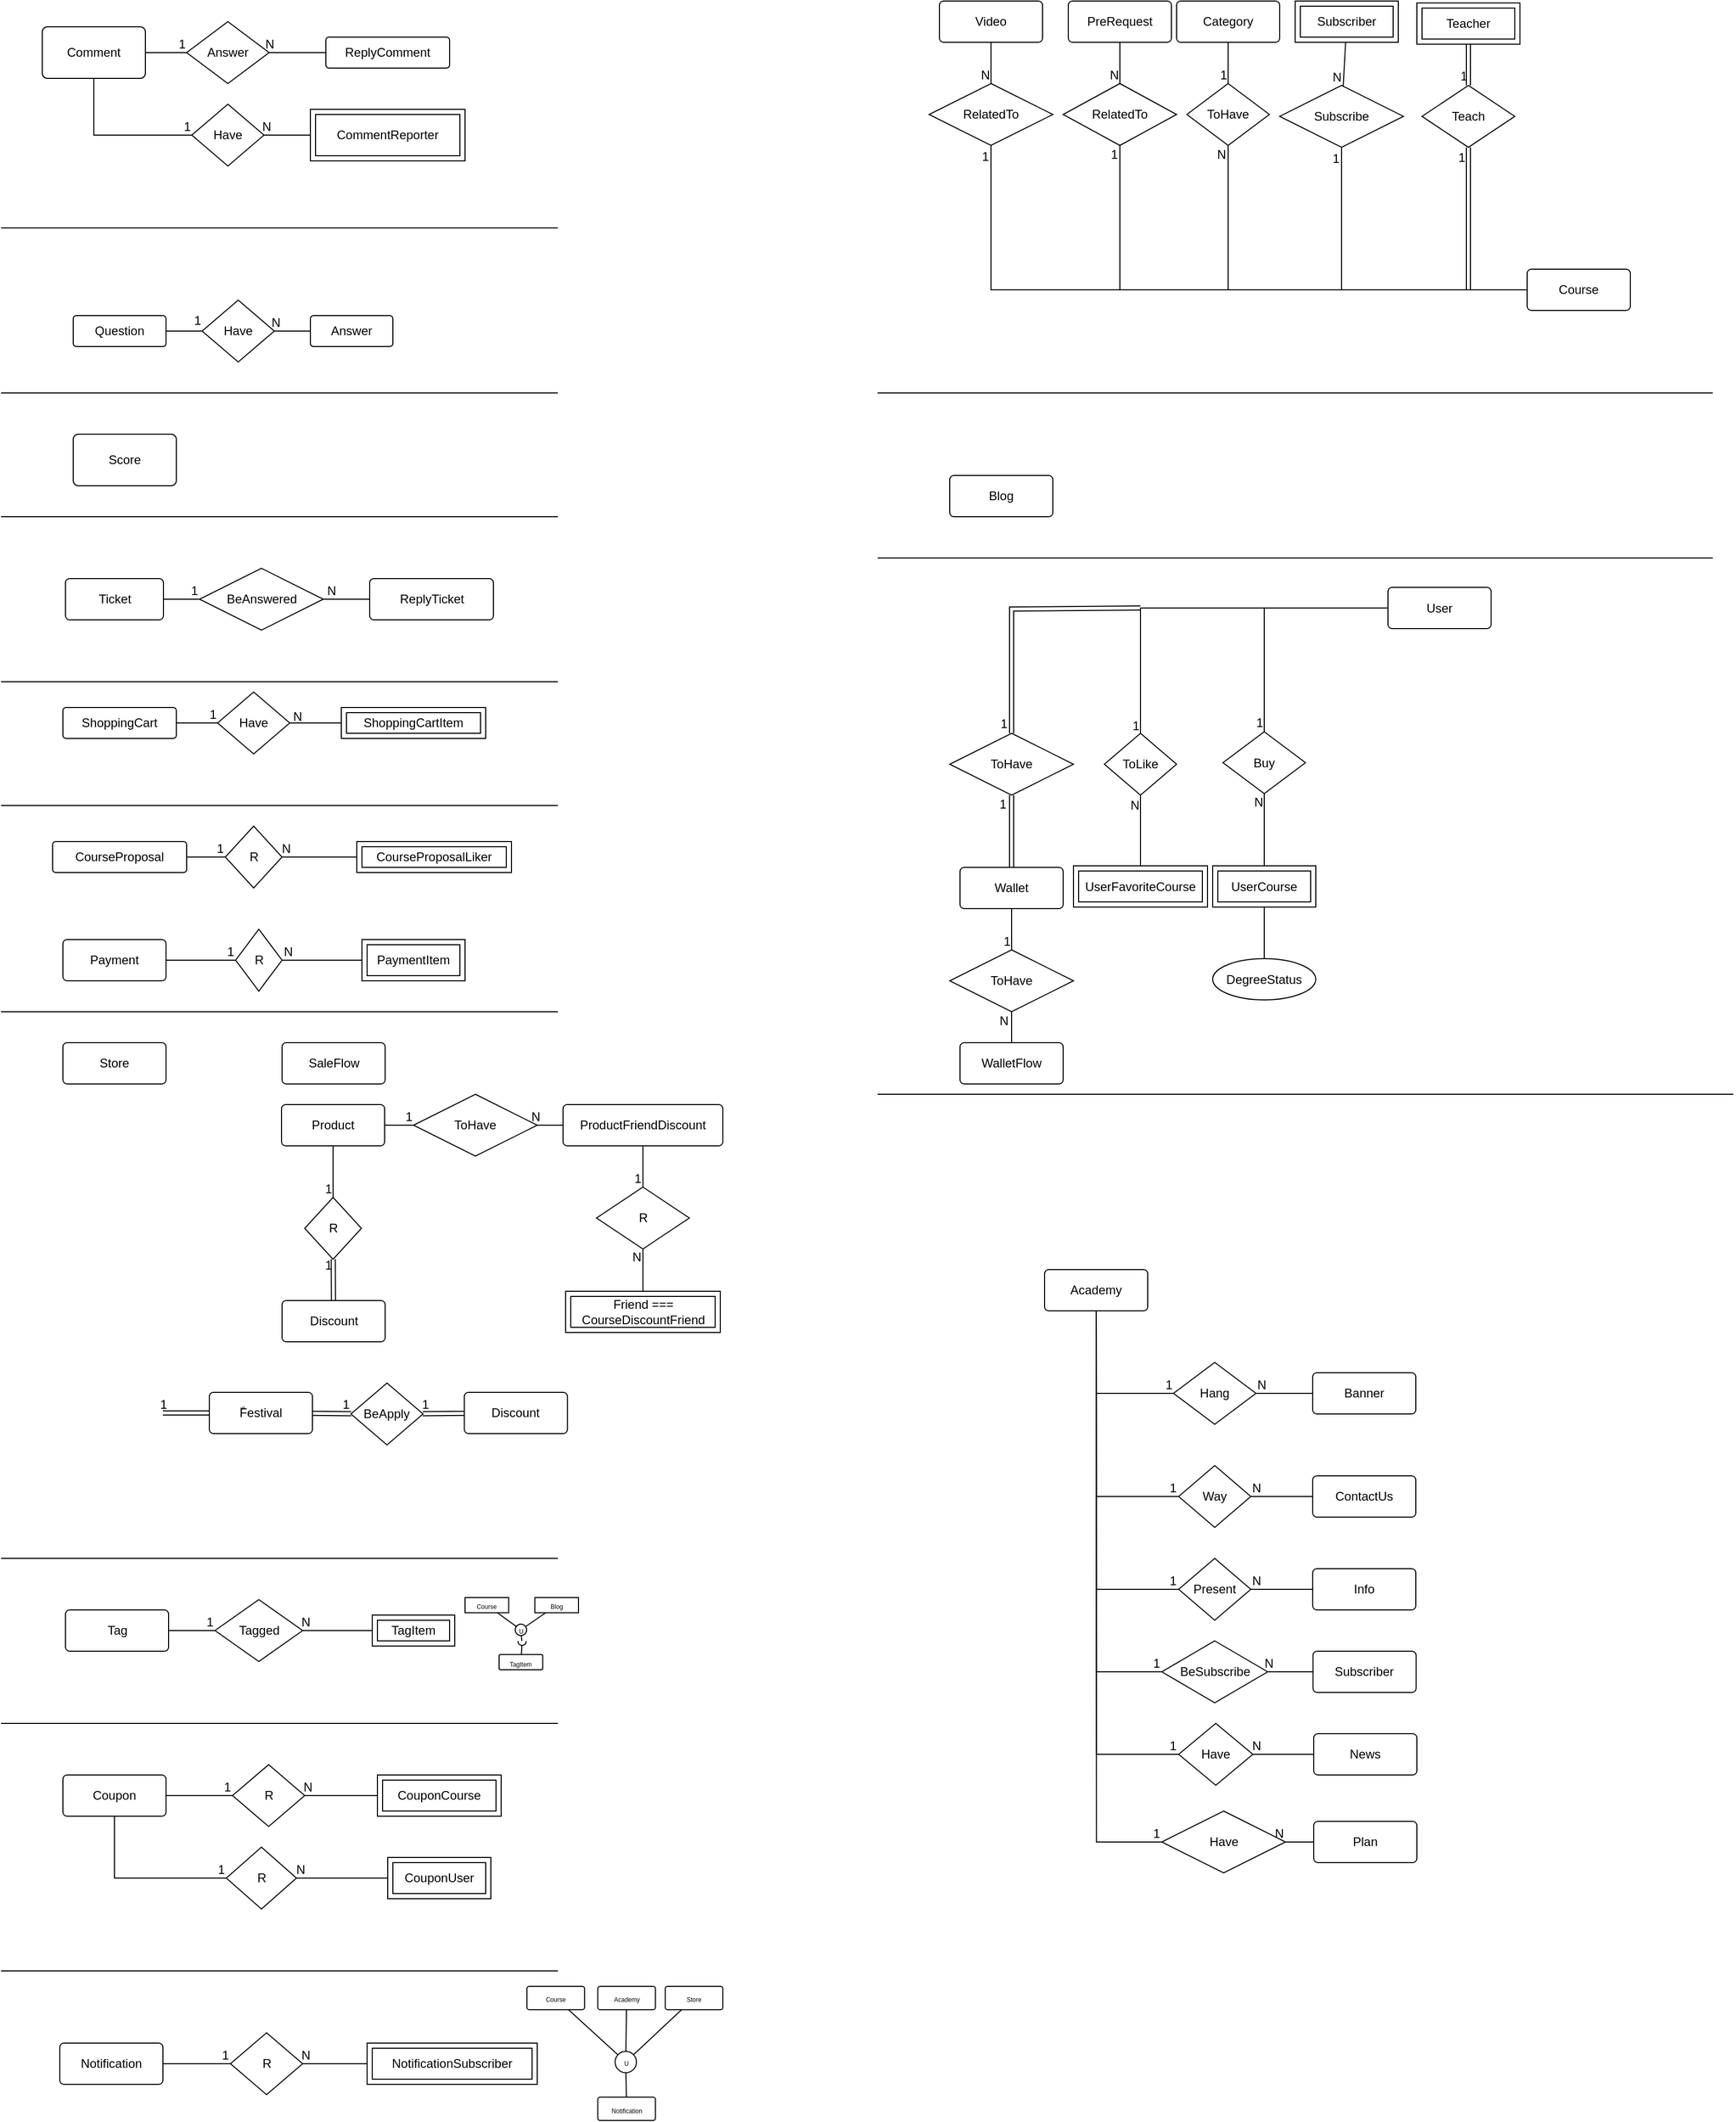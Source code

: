 <mxfile version="24.7.17">
  <diagram name="Page-1" id="9YLO6V_DOgZ76NLpCNiV">
    <mxGraphModel dx="3774" dy="2297" grid="1" gridSize="10" guides="1" tooltips="1" connect="1" arrows="1" fold="1" page="1" pageScale="1" pageWidth="850" pageHeight="1100" math="0" shadow="0">
      <root>
        <mxCell id="0" />
        <mxCell id="1" parent="0" />
        <mxCell id="xa8UJsieOF3sWng5uSHY-1" value="Academy" style="rounded=1;arcSize=10;whiteSpace=wrap;html=1;align=center;" parent="1" vertex="1">
          <mxGeometry x="-688" y="170" width="100" height="40" as="geometry" />
        </mxCell>
        <mxCell id="xa8UJsieOF3sWng5uSHY-2" value="Course" style="rounded=1;arcSize=10;whiteSpace=wrap;html=1;align=center;" parent="1" vertex="1">
          <mxGeometry x="-220" y="-800" width="100" height="40" as="geometry" />
        </mxCell>
        <mxCell id="xa8UJsieOF3sWng5uSHY-3" value="ّFestival" style="rounded=1;arcSize=10;whiteSpace=wrap;html=1;align=center;" parent="1" vertex="1">
          <mxGeometry x="-1498" y="289" width="100" height="40" as="geometry" />
        </mxCell>
        <mxCell id="t1DKoS5wMnab59zYMPA--1" value="User" style="rounded=1;arcSize=10;whiteSpace=wrap;html=1;align=center;" parent="1" vertex="1">
          <mxGeometry x="-355" y="-491.5" width="100" height="40" as="geometry" />
        </mxCell>
        <mxCell id="t1DKoS5wMnab59zYMPA--17" value="Blog" style="rounded=1;arcSize=10;whiteSpace=wrap;html=1;align=center;" parent="1" vertex="1">
          <mxGeometry x="-780" y="-600" width="100" height="40" as="geometry" />
        </mxCell>
        <mxCell id="t1DKoS5wMnab59zYMPA--41" value="" style="shape=link;html=1;rounded=0;" parent="1" target="xa8UJsieOF3sWng5uSHY-3" edge="1">
          <mxGeometry relative="1" as="geometry">
            <mxPoint x="-1543" y="309" as="sourcePoint" />
            <mxPoint x="-1548" y="369" as="targetPoint" />
          </mxGeometry>
        </mxCell>
        <mxCell id="t1DKoS5wMnab59zYMPA--42" value="1" style="resizable=0;html=1;whiteSpace=wrap;align=right;verticalAlign=bottom;" parent="t1DKoS5wMnab59zYMPA--41" connectable="0" vertex="1">
          <mxGeometry x="1" relative="1" as="geometry">
            <mxPoint x="-40" as="offset" />
          </mxGeometry>
        </mxCell>
        <mxCell id="t1DKoS5wMnab59zYMPA--60" value="Banner" style="rounded=1;arcSize=10;whiteSpace=wrap;html=1;align=center;" parent="1" vertex="1">
          <mxGeometry x="-428" y="270" width="100" height="40" as="geometry" />
        </mxCell>
        <mxCell id="t1DKoS5wMnab59zYMPA--61" value="Hang" style="shape=rhombus;perimeter=rhombusPerimeter;whiteSpace=wrap;html=1;align=center;" parent="1" vertex="1">
          <mxGeometry x="-563" y="260" width="80" height="60" as="geometry" />
        </mxCell>
        <mxCell id="t1DKoS5wMnab59zYMPA--62" value="" style="endArrow=none;html=1;rounded=0;" parent="1" source="xa8UJsieOF3sWng5uSHY-1" target="t1DKoS5wMnab59zYMPA--61" edge="1">
          <mxGeometry relative="1" as="geometry">
            <mxPoint x="-718" y="230" as="sourcePoint" />
            <mxPoint x="-558" y="230" as="targetPoint" />
            <Array as="points">
              <mxPoint x="-638" y="290" />
            </Array>
          </mxGeometry>
        </mxCell>
        <mxCell id="t1DKoS5wMnab59zYMPA--63" value="1" style="resizable=0;html=1;whiteSpace=wrap;align=right;verticalAlign=bottom;" parent="t1DKoS5wMnab59zYMPA--62" connectable="0" vertex="1">
          <mxGeometry x="1" relative="1" as="geometry" />
        </mxCell>
        <mxCell id="t1DKoS5wMnab59zYMPA--64" value="" style="endArrow=none;html=1;rounded=0;" parent="1" source="t1DKoS5wMnab59zYMPA--61" target="t1DKoS5wMnab59zYMPA--60" edge="1">
          <mxGeometry relative="1" as="geometry">
            <mxPoint x="-648" y="330" as="sourcePoint" />
            <mxPoint x="-488" y="330" as="targetPoint" />
          </mxGeometry>
        </mxCell>
        <mxCell id="t1DKoS5wMnab59zYMPA--65" value="N" style="resizable=0;html=1;whiteSpace=wrap;align=right;verticalAlign=bottom;" parent="t1DKoS5wMnab59zYMPA--64" connectable="0" vertex="1">
          <mxGeometry x="1" relative="1" as="geometry">
            <mxPoint x="-44" as="offset" />
          </mxGeometry>
        </mxCell>
        <mxCell id="t1DKoS5wMnab59zYMPA--143" value="ContactUs" style="rounded=1;arcSize=10;whiteSpace=wrap;html=1;align=center;" parent="1" vertex="1">
          <mxGeometry x="-428" y="370" width="100" height="40" as="geometry" />
        </mxCell>
        <mxCell id="t1DKoS5wMnab59zYMPA--144" value="Way" style="shape=rhombus;perimeter=rhombusPerimeter;whiteSpace=wrap;html=1;align=center;" parent="1" vertex="1">
          <mxGeometry x="-558" y="360" width="70" height="60" as="geometry" />
        </mxCell>
        <mxCell id="t1DKoS5wMnab59zYMPA--145" value="" style="endArrow=none;html=1;rounded=0;" parent="1" source="xa8UJsieOF3sWng5uSHY-1" target="t1DKoS5wMnab59zYMPA--144" edge="1">
          <mxGeometry relative="1" as="geometry">
            <mxPoint x="-670.71" y="440" as="sourcePoint" />
            <mxPoint x="-510.71" y="440" as="targetPoint" />
            <Array as="points">
              <mxPoint x="-637.71" y="390" />
            </Array>
          </mxGeometry>
        </mxCell>
        <mxCell id="t1DKoS5wMnab59zYMPA--146" value="1" style="resizable=0;html=1;whiteSpace=wrap;align=right;verticalAlign=bottom;" parent="t1DKoS5wMnab59zYMPA--145" connectable="0" vertex="1">
          <mxGeometry x="1" relative="1" as="geometry" />
        </mxCell>
        <mxCell id="t1DKoS5wMnab59zYMPA--147" value="" style="endArrow=none;html=1;rounded=0;" parent="1" source="t1DKoS5wMnab59zYMPA--143" target="t1DKoS5wMnab59zYMPA--144" edge="1">
          <mxGeometry relative="1" as="geometry">
            <mxPoint x="-470.71" y="460" as="sourcePoint" />
            <mxPoint x="-310.71" y="460" as="targetPoint" />
          </mxGeometry>
        </mxCell>
        <mxCell id="t1DKoS5wMnab59zYMPA--148" value="N" style="resizable=0;html=1;whiteSpace=wrap;align=right;verticalAlign=bottom;" parent="t1DKoS5wMnab59zYMPA--147" connectable="0" vertex="1">
          <mxGeometry x="1" relative="1" as="geometry">
            <mxPoint x="11" as="offset" />
          </mxGeometry>
        </mxCell>
        <mxCell id="t1DKoS5wMnab59zYMPA--149" value="Info" style="rounded=1;arcSize=10;whiteSpace=wrap;html=1;align=center;" parent="1" vertex="1">
          <mxGeometry x="-428" y="460" width="100" height="40" as="geometry" />
        </mxCell>
        <mxCell id="t1DKoS5wMnab59zYMPA--150" value="Present" style="shape=rhombus;perimeter=rhombusPerimeter;whiteSpace=wrap;html=1;align=center;" parent="1" vertex="1">
          <mxGeometry x="-558" y="450" width="70" height="60" as="geometry" />
        </mxCell>
        <mxCell id="t1DKoS5wMnab59zYMPA--152" value="" style="endArrow=none;html=1;rounded=0;" parent="1" source="xa8UJsieOF3sWng5uSHY-1" target="t1DKoS5wMnab59zYMPA--150" edge="1">
          <mxGeometry relative="1" as="geometry">
            <mxPoint x="-627.71" y="70" as="sourcePoint" />
            <mxPoint x="-547.71" y="400" as="targetPoint" />
            <Array as="points">
              <mxPoint x="-637.71" y="480" />
            </Array>
          </mxGeometry>
        </mxCell>
        <mxCell id="t1DKoS5wMnab59zYMPA--153" value="1" style="resizable=0;html=1;whiteSpace=wrap;align=right;verticalAlign=bottom;" parent="t1DKoS5wMnab59zYMPA--152" connectable="0" vertex="1">
          <mxGeometry x="1" relative="1" as="geometry" />
        </mxCell>
        <mxCell id="t1DKoS5wMnab59zYMPA--154" value="" style="endArrow=none;html=1;rounded=0;" parent="1" source="t1DKoS5wMnab59zYMPA--149" target="t1DKoS5wMnab59zYMPA--150" edge="1">
          <mxGeometry relative="1" as="geometry">
            <mxPoint x="-417.71" y="400" as="sourcePoint" />
            <mxPoint x="-477.71" y="400" as="targetPoint" />
          </mxGeometry>
        </mxCell>
        <mxCell id="t1DKoS5wMnab59zYMPA--155" value="N" style="resizable=0;html=1;whiteSpace=wrap;align=right;verticalAlign=bottom;" parent="t1DKoS5wMnab59zYMPA--154" connectable="0" vertex="1">
          <mxGeometry x="1" relative="1" as="geometry">
            <mxPoint x="11" as="offset" />
          </mxGeometry>
        </mxCell>
        <mxCell id="jHsgVxrCVBSd2UUyfOYS-1" value="Discount" style="rounded=1;arcSize=10;whiteSpace=wrap;html=1;align=center;" parent="1" vertex="1">
          <mxGeometry x="-1250.71" y="289" width="100" height="40" as="geometry" />
        </mxCell>
        <mxCell id="jHsgVxrCVBSd2UUyfOYS-2" value="BeApply" style="shape=rhombus;perimeter=rhombusPerimeter;whiteSpace=wrap;html=1;align=center;" parent="1" vertex="1">
          <mxGeometry x="-1360.71" y="280" width="70" height="60" as="geometry" />
        </mxCell>
        <mxCell id="jHsgVxrCVBSd2UUyfOYS-3" value="" style="shape=link;html=1;rounded=0;" parent="1" source="xa8UJsieOF3sWng5uSHY-3" target="jHsgVxrCVBSd2UUyfOYS-2" edge="1">
          <mxGeometry relative="1" as="geometry">
            <mxPoint x="-1300.71" y="419" as="sourcePoint" />
            <mxPoint x="-1140.71" y="419" as="targetPoint" />
          </mxGeometry>
        </mxCell>
        <mxCell id="jHsgVxrCVBSd2UUyfOYS-4" value="1" style="resizable=0;html=1;whiteSpace=wrap;align=right;verticalAlign=bottom;" parent="jHsgVxrCVBSd2UUyfOYS-3" connectable="0" vertex="1">
          <mxGeometry x="1" relative="1" as="geometry" />
        </mxCell>
        <mxCell id="jHsgVxrCVBSd2UUyfOYS-5" value="" style="shape=link;html=1;rounded=0;" parent="1" source="jHsgVxrCVBSd2UUyfOYS-1" target="jHsgVxrCVBSd2UUyfOYS-2" edge="1">
          <mxGeometry relative="1" as="geometry">
            <mxPoint x="-1310.71" y="399" as="sourcePoint" />
            <mxPoint x="-1150.71" y="399" as="targetPoint" />
          </mxGeometry>
        </mxCell>
        <mxCell id="jHsgVxrCVBSd2UUyfOYS-6" value="1" style="resizable=0;html=1;whiteSpace=wrap;align=right;verticalAlign=bottom;" parent="jHsgVxrCVBSd2UUyfOYS-5" connectable="0" vertex="1">
          <mxGeometry x="1" relative="1" as="geometry">
            <mxPoint x="8" as="offset" />
          </mxGeometry>
        </mxCell>
        <mxCell id="jHsgVxrCVBSd2UUyfOYS-58" value="ToHave" style="shape=rhombus;perimeter=rhombusPerimeter;whiteSpace=wrap;html=1;align=center;" parent="1" vertex="1">
          <mxGeometry x="-550" y="-980" width="80" height="60" as="geometry" />
        </mxCell>
        <mxCell id="jHsgVxrCVBSd2UUyfOYS-59" value="Category" style="rounded=1;arcSize=10;whiteSpace=wrap;html=1;align=center;" parent="1" vertex="1">
          <mxGeometry x="-560" y="-1060" width="100" height="40" as="geometry" />
        </mxCell>
        <mxCell id="jHsgVxrCVBSd2UUyfOYS-60" value="" style="endArrow=none;html=1;rounded=0;" parent="1" source="jHsgVxrCVBSd2UUyfOYS-59" target="jHsgVxrCVBSd2UUyfOYS-58" edge="1">
          <mxGeometry relative="1" as="geometry">
            <mxPoint x="-960" y="-850" as="sourcePoint" />
            <mxPoint x="-800" y="-850" as="targetPoint" />
          </mxGeometry>
        </mxCell>
        <mxCell id="jHsgVxrCVBSd2UUyfOYS-61" value="1" style="resizable=0;html=1;whiteSpace=wrap;align=right;verticalAlign=bottom;" parent="jHsgVxrCVBSd2UUyfOYS-60" connectable="0" vertex="1">
          <mxGeometry x="1" relative="1" as="geometry" />
        </mxCell>
        <mxCell id="jHsgVxrCVBSd2UUyfOYS-62" value="" style="endArrow=none;html=1;rounded=0;" parent="1" source="xa8UJsieOF3sWng5uSHY-2" target="jHsgVxrCVBSd2UUyfOYS-58" edge="1">
          <mxGeometry relative="1" as="geometry">
            <mxPoint x="-900" y="-840" as="sourcePoint" />
            <mxPoint x="-740" y="-840" as="targetPoint" />
            <Array as="points">
              <mxPoint x="-510" y="-780" />
            </Array>
          </mxGeometry>
        </mxCell>
        <mxCell id="jHsgVxrCVBSd2UUyfOYS-63" value="N" style="resizable=0;html=1;whiteSpace=wrap;align=right;verticalAlign=bottom;" parent="jHsgVxrCVBSd2UUyfOYS-62" connectable="0" vertex="1">
          <mxGeometry x="1" relative="1" as="geometry">
            <mxPoint x="-1" y="17" as="offset" />
          </mxGeometry>
        </mxCell>
        <mxCell id="jHsgVxrCVBSd2UUyfOYS-66" value="RelatedTo" style="shape=rhombus;perimeter=rhombusPerimeter;whiteSpace=wrap;html=1;align=center;" parent="1" vertex="1">
          <mxGeometry x="-670" y="-980" width="110" height="60" as="geometry" />
        </mxCell>
        <mxCell id="jHsgVxrCVBSd2UUyfOYS-68" value="PreRequest" style="rounded=1;arcSize=10;whiteSpace=wrap;html=1;align=center;" parent="1" vertex="1">
          <mxGeometry x="-665" y="-1060" width="100" height="40" as="geometry" />
        </mxCell>
        <mxCell id="jHsgVxrCVBSd2UUyfOYS-69" value="" style="endArrow=none;html=1;rounded=0;" parent="1" source="xa8UJsieOF3sWng5uSHY-2" target="jHsgVxrCVBSd2UUyfOYS-66" edge="1">
          <mxGeometry relative="1" as="geometry">
            <mxPoint x="-720" y="-870" as="sourcePoint" />
            <mxPoint x="-560" y="-870" as="targetPoint" />
            <Array as="points">
              <mxPoint x="-615" y="-780" />
            </Array>
          </mxGeometry>
        </mxCell>
        <mxCell id="jHsgVxrCVBSd2UUyfOYS-70" value="1" style="resizable=0;html=1;whiteSpace=wrap;align=right;verticalAlign=bottom;" parent="jHsgVxrCVBSd2UUyfOYS-69" connectable="0" vertex="1">
          <mxGeometry x="1" relative="1" as="geometry">
            <mxPoint x="-1" y="17" as="offset" />
          </mxGeometry>
        </mxCell>
        <mxCell id="jHsgVxrCVBSd2UUyfOYS-71" value="" style="endArrow=none;html=1;rounded=0;" parent="1" source="jHsgVxrCVBSd2UUyfOYS-68" target="jHsgVxrCVBSd2UUyfOYS-66" edge="1">
          <mxGeometry relative="1" as="geometry">
            <mxPoint x="-850" y="-920" as="sourcePoint" />
            <mxPoint x="-690" y="-920" as="targetPoint" />
          </mxGeometry>
        </mxCell>
        <mxCell id="jHsgVxrCVBSd2UUyfOYS-72" value="N" style="resizable=0;html=1;whiteSpace=wrap;align=right;verticalAlign=bottom;" parent="jHsgVxrCVBSd2UUyfOYS-71" connectable="0" vertex="1">
          <mxGeometry x="1" relative="1" as="geometry" />
        </mxCell>
        <mxCell id="jHsgVxrCVBSd2UUyfOYS-85" value="RelatedTo" style="shape=rhombus;perimeter=rhombusPerimeter;whiteSpace=wrap;html=1;align=center;" parent="1" vertex="1">
          <mxGeometry x="-800" y="-980" width="120" height="60" as="geometry" />
        </mxCell>
        <mxCell id="jHsgVxrCVBSd2UUyfOYS-86" value="" style="endArrow=none;html=1;rounded=0;" parent="1" source="jHsgVxrCVBSd2UUyfOYS-88" target="jHsgVxrCVBSd2UUyfOYS-85" edge="1">
          <mxGeometry relative="1" as="geometry">
            <mxPoint x="-910" y="-860" as="sourcePoint" />
            <mxPoint x="-750" y="-860" as="targetPoint" />
          </mxGeometry>
        </mxCell>
        <mxCell id="jHsgVxrCVBSd2UUyfOYS-87" value="N" style="resizable=0;html=1;whiteSpace=wrap;align=right;verticalAlign=bottom;" parent="jHsgVxrCVBSd2UUyfOYS-86" connectable="0" vertex="1">
          <mxGeometry x="1" relative="1" as="geometry" />
        </mxCell>
        <mxCell id="jHsgVxrCVBSd2UUyfOYS-88" value="Video" style="rounded=1;arcSize=10;whiteSpace=wrap;html=1;align=center;" parent="1" vertex="1">
          <mxGeometry x="-790" y="-1060" width="100" height="40" as="geometry" />
        </mxCell>
        <mxCell id="jHsgVxrCVBSd2UUyfOYS-89" value="" style="endArrow=none;html=1;rounded=0;" parent="1" source="xa8UJsieOF3sWng5uSHY-2" target="jHsgVxrCVBSd2UUyfOYS-85" edge="1">
          <mxGeometry relative="1" as="geometry">
            <mxPoint x="-900" y="-900" as="sourcePoint" />
            <mxPoint x="-740" y="-900" as="targetPoint" />
            <Array as="points">
              <mxPoint x="-740" y="-780" />
            </Array>
          </mxGeometry>
        </mxCell>
        <mxCell id="jHsgVxrCVBSd2UUyfOYS-90" value="1" style="resizable=0;html=1;whiteSpace=wrap;align=right;verticalAlign=bottom;" parent="jHsgVxrCVBSd2UUyfOYS-89" connectable="0" vertex="1">
          <mxGeometry x="1" relative="1" as="geometry">
            <mxPoint x="-1" y="19" as="offset" />
          </mxGeometry>
        </mxCell>
        <mxCell id="jHsgVxrCVBSd2UUyfOYS-102" value="Wallet" style="rounded=1;arcSize=10;whiteSpace=wrap;html=1;align=center;" parent="1" vertex="1">
          <mxGeometry x="-770" y="-220" width="100" height="40" as="geometry" />
        </mxCell>
        <mxCell id="jHsgVxrCVBSd2UUyfOYS-103" value="ToHave" style="shape=rhombus;perimeter=rhombusPerimeter;whiteSpace=wrap;html=1;align=center;" parent="1" vertex="1">
          <mxGeometry x="-780" y="-350" width="120" height="60" as="geometry" />
        </mxCell>
        <mxCell id="jHsgVxrCVBSd2UUyfOYS-104" value="" style="shape=link;html=1;rounded=0;" parent="1" source="jHsgVxrCVBSd2UUyfOYS-102" target="jHsgVxrCVBSd2UUyfOYS-103" edge="1">
          <mxGeometry relative="1" as="geometry">
            <mxPoint x="-1020" y="-300" as="sourcePoint" />
            <mxPoint x="-860" y="-300" as="targetPoint" />
          </mxGeometry>
        </mxCell>
        <mxCell id="jHsgVxrCVBSd2UUyfOYS-105" value="1" style="resizable=0;html=1;whiteSpace=wrap;align=right;verticalAlign=bottom;" parent="jHsgVxrCVBSd2UUyfOYS-104" connectable="0" vertex="1">
          <mxGeometry x="1" relative="1" as="geometry">
            <mxPoint x="-4" y="17" as="offset" />
          </mxGeometry>
        </mxCell>
        <mxCell id="jHsgVxrCVBSd2UUyfOYS-106" value="" style="shape=link;html=1;rounded=0;" parent="1" target="jHsgVxrCVBSd2UUyfOYS-103" edge="1">
          <mxGeometry relative="1" as="geometry">
            <mxPoint x="-595" y="-471.5" as="sourcePoint" />
            <mxPoint x="-845" y="-361.5" as="targetPoint" />
            <Array as="points">
              <mxPoint x="-720" y="-470.5" />
            </Array>
          </mxGeometry>
        </mxCell>
        <mxCell id="jHsgVxrCVBSd2UUyfOYS-107" value="1" style="resizable=0;html=1;whiteSpace=wrap;align=right;verticalAlign=bottom;" parent="jHsgVxrCVBSd2UUyfOYS-106" connectable="0" vertex="1">
          <mxGeometry x="1" relative="1" as="geometry">
            <mxPoint x="-3" as="offset" />
          </mxGeometry>
        </mxCell>
        <mxCell id="jHsgVxrCVBSd2UUyfOYS-108" value="WalletFlow" style="rounded=1;arcSize=10;whiteSpace=wrap;html=1;align=center;" parent="1" vertex="1">
          <mxGeometry x="-770" y="-50" width="100" height="40" as="geometry" />
        </mxCell>
        <mxCell id="jHsgVxrCVBSd2UUyfOYS-109" value="ToHave" style="shape=rhombus;perimeter=rhombusPerimeter;whiteSpace=wrap;html=1;align=center;" parent="1" vertex="1">
          <mxGeometry x="-780" y="-140" width="120" height="60" as="geometry" />
        </mxCell>
        <mxCell id="jHsgVxrCVBSd2UUyfOYS-110" value="" style="endArrow=none;html=1;rounded=0;" parent="1" source="jHsgVxrCVBSd2UUyfOYS-108" target="jHsgVxrCVBSd2UUyfOYS-109" edge="1">
          <mxGeometry relative="1" as="geometry">
            <mxPoint x="-1010" y="-100" as="sourcePoint" />
            <mxPoint x="-850" y="-100" as="targetPoint" />
          </mxGeometry>
        </mxCell>
        <mxCell id="jHsgVxrCVBSd2UUyfOYS-111" value="N" style="resizable=0;html=1;whiteSpace=wrap;align=right;verticalAlign=bottom;" parent="jHsgVxrCVBSd2UUyfOYS-110" connectable="0" vertex="1">
          <mxGeometry x="1" relative="1" as="geometry">
            <mxPoint x="-2" y="17" as="offset" />
          </mxGeometry>
        </mxCell>
        <mxCell id="jHsgVxrCVBSd2UUyfOYS-112" value="" style="endArrow=none;html=1;rounded=0;" parent="1" source="jHsgVxrCVBSd2UUyfOYS-102" target="jHsgVxrCVBSd2UUyfOYS-109" edge="1">
          <mxGeometry relative="1" as="geometry">
            <mxPoint x="-940" y="-150" as="sourcePoint" />
            <mxPoint x="-780" y="-150" as="targetPoint" />
          </mxGeometry>
        </mxCell>
        <mxCell id="jHsgVxrCVBSd2UUyfOYS-113" value="1" style="resizable=0;html=1;whiteSpace=wrap;align=right;verticalAlign=bottom;" parent="jHsgVxrCVBSd2UUyfOYS-112" connectable="0" vertex="1">
          <mxGeometry x="1" relative="1" as="geometry" />
        </mxCell>
        <mxCell id="jHsgVxrCVBSd2UUyfOYS-268" value="Subscriber" style="rounded=1;arcSize=10;whiteSpace=wrap;html=1;align=center;" parent="1" vertex="1">
          <mxGeometry x="-427.71" y="540" width="100" height="40" as="geometry" />
        </mxCell>
        <mxCell id="jHsgVxrCVBSd2UUyfOYS-269" value="BeSubscribe" style="shape=rhombus;perimeter=rhombusPerimeter;whiteSpace=wrap;html=1;align=center;" parent="1" vertex="1">
          <mxGeometry x="-574.36" y="530" width="102.71" height="60" as="geometry" />
        </mxCell>
        <mxCell id="jHsgVxrCVBSd2UUyfOYS-270" value="" style="endArrow=none;html=1;rounded=0;" parent="1" source="jHsgVxrCVBSd2UUyfOYS-268" target="jHsgVxrCVBSd2UUyfOYS-269" edge="1">
          <mxGeometry relative="1" as="geometry">
            <mxPoint x="-630.71" y="620" as="sourcePoint" />
            <mxPoint x="-470.71" y="620" as="targetPoint" />
          </mxGeometry>
        </mxCell>
        <mxCell id="jHsgVxrCVBSd2UUyfOYS-271" value="N" style="resizable=0;html=1;whiteSpace=wrap;align=right;verticalAlign=bottom;" parent="jHsgVxrCVBSd2UUyfOYS-270" connectable="0" vertex="1">
          <mxGeometry x="1" relative="1" as="geometry">
            <mxPoint x="7" as="offset" />
          </mxGeometry>
        </mxCell>
        <mxCell id="jHsgVxrCVBSd2UUyfOYS-272" value="" style="endArrow=none;html=1;rounded=0;" parent="1" source="xa8UJsieOF3sWng5uSHY-1" target="jHsgVxrCVBSd2UUyfOYS-269" edge="1">
          <mxGeometry relative="1" as="geometry">
            <mxPoint x="-740.71" y="560" as="sourcePoint" />
            <mxPoint x="-580.71" y="560" as="targetPoint" />
            <Array as="points">
              <mxPoint x="-637.71" y="560" />
            </Array>
          </mxGeometry>
        </mxCell>
        <mxCell id="jHsgVxrCVBSd2UUyfOYS-273" value="1" style="resizable=0;html=1;whiteSpace=wrap;align=right;verticalAlign=bottom;" parent="jHsgVxrCVBSd2UUyfOYS-272" connectable="0" vertex="1">
          <mxGeometry x="1" relative="1" as="geometry" />
        </mxCell>
        <mxCell id="jHsgVxrCVBSd2UUyfOYS-274" value="News" style="rounded=1;arcSize=10;whiteSpace=wrap;html=1;align=center;" parent="1" vertex="1">
          <mxGeometry x="-427" y="620" width="100" height="40" as="geometry" />
        </mxCell>
        <mxCell id="jHsgVxrCVBSd2UUyfOYS-275" value="Have" style="shape=rhombus;perimeter=rhombusPerimeter;whiteSpace=wrap;html=1;align=center;" parent="1" vertex="1">
          <mxGeometry x="-558" y="610" width="72" height="60" as="geometry" />
        </mxCell>
        <mxCell id="jHsgVxrCVBSd2UUyfOYS-276" value="" style="endArrow=none;html=1;rounded=0;" parent="1" source="jHsgVxrCVBSd2UUyfOYS-274" target="jHsgVxrCVBSd2UUyfOYS-275" edge="1">
          <mxGeometry relative="1" as="geometry">
            <mxPoint x="-639.71" y="590" as="sourcePoint" />
            <mxPoint x="-479.71" y="590" as="targetPoint" />
          </mxGeometry>
        </mxCell>
        <mxCell id="jHsgVxrCVBSd2UUyfOYS-277" value="N" style="resizable=0;html=1;whiteSpace=wrap;align=right;verticalAlign=bottom;" parent="jHsgVxrCVBSd2UUyfOYS-276" connectable="0" vertex="1">
          <mxGeometry x="1" relative="1" as="geometry">
            <mxPoint x="9" as="offset" />
          </mxGeometry>
        </mxCell>
        <mxCell id="jHsgVxrCVBSd2UUyfOYS-278" value="" style="endArrow=none;html=1;rounded=0;" parent="1" source="xa8UJsieOF3sWng5uSHY-1" target="jHsgVxrCVBSd2UUyfOYS-275" edge="1">
          <mxGeometry relative="1" as="geometry">
            <mxPoint x="-780.71" y="630" as="sourcePoint" />
            <mxPoint x="-620.71" y="630" as="targetPoint" />
            <Array as="points">
              <mxPoint x="-637.71" y="640" />
            </Array>
          </mxGeometry>
        </mxCell>
        <mxCell id="jHsgVxrCVBSd2UUyfOYS-279" value="1" style="resizable=0;html=1;whiteSpace=wrap;align=right;verticalAlign=bottom;" parent="jHsgVxrCVBSd2UUyfOYS-278" connectable="0" vertex="1">
          <mxGeometry x="1" relative="1" as="geometry" />
        </mxCell>
        <mxCell id="ofv29xtol_Yai0d9PeSD-1" value="Plan" style="rounded=1;arcSize=10;whiteSpace=wrap;html=1;align=center;" parent="1" vertex="1">
          <mxGeometry x="-427" y="705" width="100" height="40" as="geometry" />
        </mxCell>
        <mxCell id="ofv29xtol_Yai0d9PeSD-2" value="Have" style="shape=rhombus;perimeter=rhombusPerimeter;whiteSpace=wrap;html=1;align=center;" parent="1" vertex="1">
          <mxGeometry x="-574.36" y="695" width="120" height="60" as="geometry" />
        </mxCell>
        <mxCell id="ofv29xtol_Yai0d9PeSD-3" value="" style="endArrow=none;html=1;rounded=0;" parent="1" source="ofv29xtol_Yai0d9PeSD-1" target="ofv29xtol_Yai0d9PeSD-2" edge="1">
          <mxGeometry relative="1" as="geometry">
            <mxPoint x="-1000.71" y="670" as="sourcePoint" />
            <mxPoint x="-840.71" y="670" as="targetPoint" />
          </mxGeometry>
        </mxCell>
        <mxCell id="ofv29xtol_Yai0d9PeSD-4" value="N" style="resizable=0;html=1;whiteSpace=wrap;align=right;verticalAlign=bottom;" parent="ofv29xtol_Yai0d9PeSD-3" connectable="0" vertex="1">
          <mxGeometry x="1" relative="1" as="geometry" />
        </mxCell>
        <mxCell id="ofv29xtol_Yai0d9PeSD-5" value="" style="endArrow=none;html=1;rounded=0;" parent="1" source="xa8UJsieOF3sWng5uSHY-1" target="ofv29xtol_Yai0d9PeSD-2" edge="1">
          <mxGeometry relative="1" as="geometry">
            <mxPoint x="-850.71" y="630" as="sourcePoint" />
            <mxPoint x="-690.71" y="630" as="targetPoint" />
            <Array as="points">
              <mxPoint x="-637.71" y="725" />
            </Array>
          </mxGeometry>
        </mxCell>
        <mxCell id="ofv29xtol_Yai0d9PeSD-6" value="1" style="resizable=0;html=1;whiteSpace=wrap;align=right;verticalAlign=bottom;" parent="ofv29xtol_Yai0d9PeSD-5" connectable="0" vertex="1">
          <mxGeometry x="1" relative="1" as="geometry" />
        </mxCell>
        <mxCell id="ma8T6vQeG5x1RAgBbVc4-1" value="UserFavoriteCourse" style="shape=ext;margin=3;double=1;whiteSpace=wrap;html=1;align=center;" parent="1" vertex="1">
          <mxGeometry x="-660" y="-221.5" width="130" height="40" as="geometry" />
        </mxCell>
        <mxCell id="ma8T6vQeG5x1RAgBbVc4-2" value="ToLike" style="shape=rhombus;perimeter=rhombusPerimeter;whiteSpace=wrap;html=1;align=center;" parent="1" vertex="1">
          <mxGeometry x="-630" y="-350" width="70" height="60" as="geometry" />
        </mxCell>
        <mxCell id="ma8T6vQeG5x1RAgBbVc4-3" value="" style="endArrow=none;html=1;rounded=0;" parent="1" source="t1DKoS5wMnab59zYMPA--1" target="ma8T6vQeG5x1RAgBbVc4-2" edge="1">
          <mxGeometry relative="1" as="geometry">
            <mxPoint x="-375" y="-551.5" as="sourcePoint" />
            <mxPoint x="-425" y="-541.5" as="targetPoint" />
            <Array as="points">
              <mxPoint x="-380" y="-471.5" />
              <mxPoint x="-595" y="-471.5" />
            </Array>
          </mxGeometry>
        </mxCell>
        <mxCell id="ma8T6vQeG5x1RAgBbVc4-4" value="1" style="resizable=0;html=1;whiteSpace=wrap;align=right;verticalAlign=bottom;" parent="ma8T6vQeG5x1RAgBbVc4-3" connectable="0" vertex="1">
          <mxGeometry x="1" relative="1" as="geometry">
            <mxPoint y="1" as="offset" />
          </mxGeometry>
        </mxCell>
        <mxCell id="ma8T6vQeG5x1RAgBbVc4-5" value="" style="endArrow=none;html=1;rounded=0;" parent="1" source="ma8T6vQeG5x1RAgBbVc4-1" target="ma8T6vQeG5x1RAgBbVc4-2" edge="1">
          <mxGeometry relative="1" as="geometry">
            <mxPoint x="-810" y="-340" as="sourcePoint" />
            <mxPoint x="-650" y="-340" as="targetPoint" />
          </mxGeometry>
        </mxCell>
        <mxCell id="ma8T6vQeG5x1RAgBbVc4-6" value="N" style="resizable=0;html=1;whiteSpace=wrap;align=right;verticalAlign=bottom;" parent="ma8T6vQeG5x1RAgBbVc4-5" connectable="0" vertex="1">
          <mxGeometry x="1" relative="1" as="geometry">
            <mxPoint y="18" as="offset" />
          </mxGeometry>
        </mxCell>
        <mxCell id="ma8T6vQeG5x1RAgBbVc4-7" value="Subscriber" style="shape=ext;margin=3;double=1;whiteSpace=wrap;html=1;align=center;" parent="1" vertex="1">
          <mxGeometry x="-445" y="-1060" width="100" height="40" as="geometry" />
        </mxCell>
        <mxCell id="ma8T6vQeG5x1RAgBbVc4-8" value="Subscribe" style="shape=rhombus;perimeter=rhombusPerimeter;whiteSpace=wrap;html=1;align=center;" parent="1" vertex="1">
          <mxGeometry x="-460" y="-978.16" width="120" height="60" as="geometry" />
        </mxCell>
        <mxCell id="ma8T6vQeG5x1RAgBbVc4-9" value="" style="endArrow=none;html=1;rounded=0;" parent="1" source="xa8UJsieOF3sWng5uSHY-2" target="ma8T6vQeG5x1RAgBbVc4-8" edge="1">
          <mxGeometry relative="1" as="geometry">
            <mxPoint x="-1170" y="-870" as="sourcePoint" />
            <mxPoint x="-1010" y="-870" as="targetPoint" />
            <Array as="points">
              <mxPoint x="-400" y="-780" />
            </Array>
          </mxGeometry>
        </mxCell>
        <mxCell id="ma8T6vQeG5x1RAgBbVc4-10" value="1" style="resizable=0;html=1;whiteSpace=wrap;align=right;verticalAlign=bottom;" parent="ma8T6vQeG5x1RAgBbVc4-9" connectable="0" vertex="1">
          <mxGeometry x="1" relative="1" as="geometry">
            <mxPoint x="-1" y="19" as="offset" />
          </mxGeometry>
        </mxCell>
        <mxCell id="ma8T6vQeG5x1RAgBbVc4-11" value="" style="endArrow=none;html=1;rounded=0;" parent="1" source="ma8T6vQeG5x1RAgBbVc4-7" target="ma8T6vQeG5x1RAgBbVc4-8" edge="1">
          <mxGeometry relative="1" as="geometry">
            <mxPoint x="-1250" y="-940" as="sourcePoint" />
            <mxPoint x="-1090" y="-940" as="targetPoint" />
          </mxGeometry>
        </mxCell>
        <mxCell id="ma8T6vQeG5x1RAgBbVc4-12" value="N" style="resizable=0;html=1;whiteSpace=wrap;align=right;verticalAlign=bottom;" parent="ma8T6vQeG5x1RAgBbVc4-11" connectable="0" vertex="1">
          <mxGeometry x="1" relative="1" as="geometry" />
        </mxCell>
        <mxCell id="ma8T6vQeG5x1RAgBbVc4-13" value="Teach" style="shape=rhombus;perimeter=rhombusPerimeter;whiteSpace=wrap;html=1;align=center;" parent="1" vertex="1">
          <mxGeometry x="-322" y="-978.16" width="90" height="60" as="geometry" />
        </mxCell>
        <mxCell id="ma8T6vQeG5x1RAgBbVc4-14" value="Teacher" style="shape=ext;margin=3;double=1;whiteSpace=wrap;html=1;align=center;" parent="1" vertex="1">
          <mxGeometry x="-327" y="-1058.16" width="100" height="40" as="geometry" />
        </mxCell>
        <mxCell id="ma8T6vQeG5x1RAgBbVc4-19" value="" style="shape=link;html=1;rounded=0;" parent="1" target="ma8T6vQeG5x1RAgBbVc4-13" edge="1">
          <mxGeometry relative="1" as="geometry">
            <mxPoint x="-277" y="-780" as="sourcePoint" />
            <mxPoint x="-1115" y="-920" as="targetPoint" />
            <Array as="points" />
          </mxGeometry>
        </mxCell>
        <mxCell id="ma8T6vQeG5x1RAgBbVc4-20" value="1" style="resizable=0;html=1;whiteSpace=wrap;align=right;verticalAlign=bottom;" parent="ma8T6vQeG5x1RAgBbVc4-19" connectable="0" vertex="1">
          <mxGeometry x="1" relative="1" as="geometry">
            <mxPoint x="-2" y="18" as="offset" />
          </mxGeometry>
        </mxCell>
        <mxCell id="ma8T6vQeG5x1RAgBbVc4-21" value="" style="shape=link;html=1;rounded=0;" parent="1" source="ma8T6vQeG5x1RAgBbVc4-14" target="ma8T6vQeG5x1RAgBbVc4-13" edge="1">
          <mxGeometry relative="1" as="geometry">
            <mxPoint x="-512" y="-988.16" as="sourcePoint" />
            <mxPoint x="-352" y="-988.16" as="targetPoint" />
          </mxGeometry>
        </mxCell>
        <mxCell id="ma8T6vQeG5x1RAgBbVc4-22" value="1" style="resizable=0;html=1;whiteSpace=wrap;align=right;verticalAlign=bottom;" parent="ma8T6vQeG5x1RAgBbVc4-21" connectable="0" vertex="1">
          <mxGeometry x="1" relative="1" as="geometry" />
        </mxCell>
        <mxCell id="ma8T6vQeG5x1RAgBbVc4-23" value="Buy" style="shape=rhombus;perimeter=rhombusPerimeter;whiteSpace=wrap;html=1;align=center;" parent="1" vertex="1">
          <mxGeometry x="-515" y="-351.5" width="80" height="60" as="geometry" />
        </mxCell>
        <mxCell id="ma8T6vQeG5x1RAgBbVc4-24" value="UserCourse" style="shape=ext;margin=3;double=1;whiteSpace=wrap;html=1;align=center;" parent="1" vertex="1">
          <mxGeometry x="-525" y="-221.5" width="100" height="40" as="geometry" />
        </mxCell>
        <mxCell id="ma8T6vQeG5x1RAgBbVc4-25" value="" style="endArrow=none;html=1;rounded=0;" parent="1" source="ma8T6vQeG5x1RAgBbVc4-24" target="ma8T6vQeG5x1RAgBbVc4-23" edge="1">
          <mxGeometry relative="1" as="geometry">
            <mxPoint x="-685" y="-241.5" as="sourcePoint" />
            <mxPoint x="-525" y="-241.5" as="targetPoint" />
          </mxGeometry>
        </mxCell>
        <mxCell id="ma8T6vQeG5x1RAgBbVc4-26" value="N" style="resizable=0;html=1;whiteSpace=wrap;align=right;verticalAlign=bottom;" parent="ma8T6vQeG5x1RAgBbVc4-25" connectable="0" vertex="1">
          <mxGeometry x="1" relative="1" as="geometry">
            <mxPoint y="17" as="offset" />
          </mxGeometry>
        </mxCell>
        <mxCell id="ma8T6vQeG5x1RAgBbVc4-27" value="" style="endArrow=none;html=1;rounded=0;" parent="1" source="t1DKoS5wMnab59zYMPA--1" target="ma8T6vQeG5x1RAgBbVc4-23" edge="1">
          <mxGeometry relative="1" as="geometry">
            <mxPoint x="-1275" y="-391.5" as="sourcePoint" />
            <mxPoint x="-1115" y="-391.5" as="targetPoint" />
            <Array as="points">
              <mxPoint x="-475" y="-471.5" />
            </Array>
          </mxGeometry>
        </mxCell>
        <mxCell id="ma8T6vQeG5x1RAgBbVc4-28" value="1" style="resizable=0;html=1;whiteSpace=wrap;align=right;verticalAlign=bottom;" parent="ma8T6vQeG5x1RAgBbVc4-27" connectable="0" vertex="1">
          <mxGeometry x="1" relative="1" as="geometry" />
        </mxCell>
        <mxCell id="ma8T6vQeG5x1RAgBbVc4-29" value="DegreeStatus" style="ellipse;whiteSpace=wrap;html=1;align=center;" parent="1" vertex="1">
          <mxGeometry x="-525" y="-131.5" width="100" height="40" as="geometry" />
        </mxCell>
        <mxCell id="ma8T6vQeG5x1RAgBbVc4-30" value="" style="endArrow=none;html=1;rounded=0;" parent="1" source="ma8T6vQeG5x1RAgBbVc4-29" target="ma8T6vQeG5x1RAgBbVc4-24" edge="1">
          <mxGeometry relative="1" as="geometry">
            <mxPoint x="-725" y="-171.5" as="sourcePoint" />
            <mxPoint x="-565" y="-171.5" as="targetPoint" />
          </mxGeometry>
        </mxCell>
        <mxCell id="NqnIBmIwKOf18P5q84Bo-150" value="Comment" style="rounded=1;arcSize=10;whiteSpace=wrap;html=1;align=center;container=1;" parent="1" vertex="1" collapsed="1">
          <mxGeometry x="-1660" y="-1035" width="100" height="50" as="geometry">
            <mxRectangle x="-1892.5" y="-1025" width="240" height="160" as="alternateBounds" />
          </mxGeometry>
        </mxCell>
        <mxCell id="NqnIBmIwKOf18P5q84Bo-188" value="" style="shape=table;startSize=0;container=1;collapsible=1;childLayout=tableLayout;fixedRows=1;rowLines=0;fontStyle=0;align=center;resizeLast=1;strokeColor=none;fillColor=none;collapsible=0;" parent="NqnIBmIwKOf18P5q84Bo-150" vertex="1">
          <mxGeometry x="30.5" y="15" width="180" height="30" as="geometry" />
        </mxCell>
        <mxCell id="NqnIBmIwKOf18P5q84Bo-189" value="" style="shape=tableRow;horizontal=0;startSize=0;swimlaneHead=0;swimlaneBody=0;fillColor=none;collapsible=0;dropTarget=0;points=[[0,0.5],[1,0.5]];portConstraint=eastwest;top=0;left=0;right=0;bottom=0;" parent="NqnIBmIwKOf18P5q84Bo-188" vertex="1">
          <mxGeometry width="180" height="30" as="geometry" />
        </mxCell>
        <mxCell id="NqnIBmIwKOf18P5q84Bo-190" value="FK" style="shape=partialRectangle;connectable=0;fillColor=none;top=0;left=0;bottom=0;right=0;fontStyle=0;overflow=hidden;whiteSpace=wrap;html=1;" parent="NqnIBmIwKOf18P5q84Bo-189" vertex="1">
          <mxGeometry width="30" height="30" as="geometry">
            <mxRectangle width="30" height="30" as="alternateBounds" />
          </mxGeometry>
        </mxCell>
        <mxCell id="NqnIBmIwKOf18P5q84Bo-191" value="UserId" style="shape=partialRectangle;connectable=0;fillColor=none;top=0;left=0;bottom=0;right=0;align=left;spacingLeft=6;fontStyle=0;overflow=hidden;whiteSpace=wrap;html=1;" parent="NqnIBmIwKOf18P5q84Bo-189" vertex="1">
          <mxGeometry x="30" width="150" height="30" as="geometry">
            <mxRectangle width="150" height="30" as="alternateBounds" />
          </mxGeometry>
        </mxCell>
        <mxCell id="NqnIBmIwKOf18P5q84Bo-192" value="" style="shape=table;startSize=0;container=1;collapsible=1;childLayout=tableLayout;fixedRows=1;rowLines=0;fontStyle=0;align=center;resizeLast=1;strokeColor=none;fillColor=none;collapsible=0;" parent="NqnIBmIwKOf18P5q84Bo-150" vertex="1">
          <mxGeometry x="30" y="115" width="180" height="30" as="geometry" />
        </mxCell>
        <mxCell id="NqnIBmIwKOf18P5q84Bo-193" value="" style="shape=tableRow;horizontal=0;startSize=0;swimlaneHead=0;swimlaneBody=0;fillColor=none;collapsible=0;dropTarget=0;points=[[0,0.5],[1,0.5]];portConstraint=eastwest;top=0;left=0;right=0;bottom=0;" parent="NqnIBmIwKOf18P5q84Bo-192" vertex="1">
          <mxGeometry width="180" height="30" as="geometry" />
        </mxCell>
        <mxCell id="NqnIBmIwKOf18P5q84Bo-194" value="FK" style="shape=partialRectangle;connectable=0;fillColor=none;top=0;left=0;bottom=0;right=0;fontStyle=0;overflow=hidden;whiteSpace=wrap;html=1;" parent="NqnIBmIwKOf18P5q84Bo-193" vertex="1">
          <mxGeometry width="30" height="30" as="geometry">
            <mxRectangle width="30" height="30" as="alternateBounds" />
          </mxGeometry>
        </mxCell>
        <mxCell id="NqnIBmIwKOf18P5q84Bo-195" value="CourseId" style="shape=partialRectangle;connectable=0;fillColor=none;top=0;left=0;bottom=0;right=0;align=left;spacingLeft=6;fontStyle=0;overflow=hidden;whiteSpace=wrap;html=1;" parent="NqnIBmIwKOf18P5q84Bo-193" vertex="1">
          <mxGeometry x="30" width="150" height="30" as="geometry">
            <mxRectangle width="150" height="30" as="alternateBounds" />
          </mxGeometry>
        </mxCell>
        <mxCell id="NqnIBmIwKOf18P5q84Bo-151" value="Answer" style="shape=rhombus;perimeter=rhombusPerimeter;whiteSpace=wrap;html=1;align=center;" parent="1" vertex="1">
          <mxGeometry x="-1520" y="-1040" width="80" height="60" as="geometry" />
        </mxCell>
        <mxCell id="NqnIBmIwKOf18P5q84Bo-152" value="ReplyComment" style="rounded=1;arcSize=10;whiteSpace=wrap;html=1;align=center;container=1;" parent="1" vertex="1" collapsed="1">
          <mxGeometry x="-1385" y="-1025" width="120" height="30" as="geometry">
            <mxRectangle x="-1390" y="-1030" width="230" height="140" as="alternateBounds" />
          </mxGeometry>
        </mxCell>
        <mxCell id="NqnIBmIwKOf18P5q84Bo-184" value="" style="shape=table;startSize=0;container=1;collapsible=1;childLayout=tableLayout;fixedRows=1;rowLines=0;fontStyle=0;align=center;resizeLast=1;strokeColor=none;fillColor=none;collapsible=0;" parent="NqnIBmIwKOf18P5q84Bo-152" vertex="1">
          <mxGeometry x="28.049" y="15" width="201.951" height="30" as="geometry" />
        </mxCell>
        <mxCell id="NqnIBmIwKOf18P5q84Bo-185" value="" style="shape=tableRow;horizontal=0;startSize=0;swimlaneHead=0;swimlaneBody=0;fillColor=none;collapsible=0;dropTarget=0;points=[[0,0.5],[1,0.5]];portConstraint=eastwest;top=0;left=0;right=0;bottom=0;" parent="NqnIBmIwKOf18P5q84Bo-184" vertex="1">
          <mxGeometry width="201.951" height="30" as="geometry" />
        </mxCell>
        <mxCell id="NqnIBmIwKOf18P5q84Bo-186" value="FK" style="shape=partialRectangle;connectable=0;fillColor=none;top=0;left=0;bottom=0;right=0;fontStyle=0;overflow=hidden;whiteSpace=wrap;html=1;" parent="NqnIBmIwKOf18P5q84Bo-185" vertex="1">
          <mxGeometry width="30" height="30" as="geometry">
            <mxRectangle width="30" height="30" as="alternateBounds" />
          </mxGeometry>
        </mxCell>
        <mxCell id="NqnIBmIwKOf18P5q84Bo-187" value="UserId" style="shape=partialRectangle;connectable=0;fillColor=none;top=0;left=0;bottom=0;right=0;align=left;spacingLeft=6;fontStyle=0;overflow=hidden;whiteSpace=wrap;html=1;" parent="NqnIBmIwKOf18P5q84Bo-185" vertex="1">
          <mxGeometry x="30" width="171.951" height="30" as="geometry">
            <mxRectangle width="171.951" height="30" as="alternateBounds" />
          </mxGeometry>
        </mxCell>
        <mxCell id="NqnIBmIwKOf18P5q84Bo-153" value="" style="endArrow=none;html=1;rounded=0;" parent="1" source="NqnIBmIwKOf18P5q84Bo-152" target="NqnIBmIwKOf18P5q84Bo-151" edge="1">
          <mxGeometry relative="1" as="geometry">
            <mxPoint x="-1950" y="-950" as="sourcePoint" />
            <mxPoint x="-1790" y="-950" as="targetPoint" />
          </mxGeometry>
        </mxCell>
        <mxCell id="NqnIBmIwKOf18P5q84Bo-154" value="N" style="resizable=0;html=1;whiteSpace=wrap;align=right;verticalAlign=bottom;" parent="NqnIBmIwKOf18P5q84Bo-153" connectable="0" vertex="1">
          <mxGeometry x="1" relative="1" as="geometry">
            <mxPoint x="6" as="offset" />
          </mxGeometry>
        </mxCell>
        <mxCell id="NqnIBmIwKOf18P5q84Bo-155" value="" style="endArrow=none;html=1;rounded=0;" parent="1" source="NqnIBmIwKOf18P5q84Bo-150" target="NqnIBmIwKOf18P5q84Bo-151" edge="1">
          <mxGeometry relative="1" as="geometry">
            <mxPoint x="-1520" y="-950" as="sourcePoint" />
            <mxPoint x="-1470" y="-950" as="targetPoint" />
          </mxGeometry>
        </mxCell>
        <mxCell id="NqnIBmIwKOf18P5q84Bo-156" value="1" style="resizable=0;html=1;whiteSpace=wrap;align=right;verticalAlign=bottom;" parent="NqnIBmIwKOf18P5q84Bo-155" connectable="0" vertex="1">
          <mxGeometry x="1" relative="1" as="geometry" />
        </mxCell>
        <mxCell id="NqnIBmIwKOf18P5q84Bo-157" value="CommentReporter" style="shape=ext;margin=3;double=1;whiteSpace=wrap;html=1;align=center;container=1;" parent="1" vertex="1" collapsed="1">
          <mxGeometry x="-1400" y="-955" width="150" height="50" as="geometry">
            <mxRectangle x="-1400" y="-955" width="250" height="140" as="alternateBounds" />
          </mxGeometry>
        </mxCell>
        <mxCell id="NqnIBmIwKOf18P5q84Bo-180" value="UserId" style="shape=note;size=20;whiteSpace=wrap;html=1;" parent="NqnIBmIwKOf18P5q84Bo-157" vertex="1">
          <mxGeometry x="30" y="20" width="100" height="100" as="geometry" />
        </mxCell>
        <mxCell id="NqnIBmIwKOf18P5q84Bo-158" value="Have" style="shape=rhombus;perimeter=rhombusPerimeter;whiteSpace=wrap;html=1;align=center;" parent="1" vertex="1">
          <mxGeometry x="-1515" y="-960" width="70" height="60" as="geometry" />
        </mxCell>
        <mxCell id="NqnIBmIwKOf18P5q84Bo-159" value="" style="endArrow=none;html=1;rounded=0;" parent="1" source="NqnIBmIwKOf18P5q84Bo-157" target="NqnIBmIwKOf18P5q84Bo-158" edge="1">
          <mxGeometry relative="1" as="geometry">
            <mxPoint x="-1760" y="-920" as="sourcePoint" />
            <mxPoint x="-1600" y="-920" as="targetPoint" />
          </mxGeometry>
        </mxCell>
        <mxCell id="NqnIBmIwKOf18P5q84Bo-160" value="N" style="resizable=0;html=1;whiteSpace=wrap;align=right;verticalAlign=bottom;" parent="NqnIBmIwKOf18P5q84Bo-159" connectable="0" vertex="1">
          <mxGeometry x="1" relative="1" as="geometry">
            <mxPoint x="8" as="offset" />
          </mxGeometry>
        </mxCell>
        <mxCell id="NqnIBmIwKOf18P5q84Bo-161" value="" style="endArrow=none;html=1;rounded=0;" parent="1" source="NqnIBmIwKOf18P5q84Bo-150" target="NqnIBmIwKOf18P5q84Bo-158" edge="1">
          <mxGeometry relative="1" as="geometry">
            <mxPoint x="-1770" y="-890" as="sourcePoint" />
            <mxPoint x="-1610" y="-890" as="targetPoint" />
            <Array as="points">
              <mxPoint x="-1610" y="-930" />
            </Array>
          </mxGeometry>
        </mxCell>
        <mxCell id="NqnIBmIwKOf18P5q84Bo-162" value="1" style="resizable=0;html=1;whiteSpace=wrap;align=right;verticalAlign=bottom;" parent="NqnIBmIwKOf18P5q84Bo-161" connectable="0" vertex="1">
          <mxGeometry x="1" relative="1" as="geometry" />
        </mxCell>
        <mxCell id="NqnIBmIwKOf18P5q84Bo-163" value="Question" style="rounded=1;arcSize=10;whiteSpace=wrap;html=1;align=center;container=1;" parent="1" vertex="1" collapsed="1">
          <mxGeometry x="-1630" y="-755" width="90" height="30" as="geometry">
            <mxRectangle x="-1640" y="-755" width="200" height="165" as="alternateBounds" />
          </mxGeometry>
        </mxCell>
        <mxCell id="NqnIBmIwKOf18P5q84Bo-178" value="CourseId&lt;div&gt;UserId&lt;/div&gt;" style="shape=note;size=20;whiteSpace=wrap;html=1;collapsible=0;" parent="NqnIBmIwKOf18P5q84Bo-163" vertex="1" collapsed="1">
          <mxGeometry x="50" y="105" width="130" height="45" as="geometry">
            <mxRectangle x="-1780" y="-774" width="190" height="134" as="alternateBounds" />
          </mxGeometry>
        </mxCell>
        <mxCell id="NqnIBmIwKOf18P5q84Bo-170" value="Answer" style="rounded=1;arcSize=10;whiteSpace=wrap;html=1;align=center;container=1;" parent="1" vertex="1" collapsed="1">
          <mxGeometry x="-1400" y="-755" width="80" height="30" as="geometry">
            <mxRectangle x="-1360" y="-760" width="290" height="170" as="alternateBounds" />
          </mxGeometry>
        </mxCell>
        <mxCell id="NqnIBmIwKOf18P5q84Bo-179" value="UserId" style="shape=note;size=20;whiteSpace=wrap;html=1;" parent="NqnIBmIwKOf18P5q84Bo-170" vertex="1">
          <mxGeometry x="180" y="100" width="85" height="50" as="geometry" />
        </mxCell>
        <mxCell id="NqnIBmIwKOf18P5q84Bo-171" value="Have" style="shape=rhombus;perimeter=rhombusPerimeter;whiteSpace=wrap;html=1;align=center;" parent="1" vertex="1">
          <mxGeometry x="-1505" y="-770" width="70" height="60" as="geometry" />
        </mxCell>
        <mxCell id="NqnIBmIwKOf18P5q84Bo-172" value="" style="endArrow=none;html=1;rounded=0;" parent="1" source="NqnIBmIwKOf18P5q84Bo-170" target="NqnIBmIwKOf18P5q84Bo-171" edge="1">
          <mxGeometry relative="1" as="geometry">
            <mxPoint x="-1596.82" y="-528.5" as="sourcePoint" />
            <mxPoint x="-1436.82" y="-528.5" as="targetPoint" />
          </mxGeometry>
        </mxCell>
        <mxCell id="NqnIBmIwKOf18P5q84Bo-173" value="N" style="resizable=0;html=1;whiteSpace=wrap;align=right;verticalAlign=bottom;" parent="NqnIBmIwKOf18P5q84Bo-172" connectable="0" vertex="1">
          <mxGeometry x="1" relative="1" as="geometry">
            <mxPoint x="7" as="offset" />
          </mxGeometry>
        </mxCell>
        <mxCell id="NqnIBmIwKOf18P5q84Bo-174" value="" style="endArrow=none;html=1;rounded=0;" parent="1" source="NqnIBmIwKOf18P5q84Bo-163" target="NqnIBmIwKOf18P5q84Bo-171" edge="1">
          <mxGeometry relative="1" as="geometry">
            <mxPoint x="-1600.002" y="-700" as="sourcePoint" />
            <mxPoint x="-1416.82" y="-498.5" as="targetPoint" />
          </mxGeometry>
        </mxCell>
        <mxCell id="NqnIBmIwKOf18P5q84Bo-175" value="1" style="resizable=0;html=1;whiteSpace=wrap;align=right;verticalAlign=bottom;" parent="NqnIBmIwKOf18P5q84Bo-174" connectable="0" vertex="1">
          <mxGeometry x="1" relative="1" as="geometry">
            <mxPoint y="-2" as="offset" />
          </mxGeometry>
        </mxCell>
        <mxCell id="NqnIBmIwKOf18P5q84Bo-176" value="Score" style="rounded=1;arcSize=10;whiteSpace=wrap;html=1;align=center;container=1;" parent="1" vertex="1" collapsed="1">
          <mxGeometry x="-1630" y="-640" width="100" height="50" as="geometry">
            <mxRectangle x="-1670" y="-580" width="300" height="130" as="alternateBounds" />
          </mxGeometry>
        </mxCell>
        <mxCell id="NqnIBmIwKOf18P5q84Bo-177" value="CourseId&lt;div&gt;UserId&lt;/div&gt;" style="shape=note;size=20;whiteSpace=wrap;html=1;" parent="NqnIBmIwKOf18P5q84Bo-176" vertex="1">
          <mxGeometry x="180" y="50" width="100" height="60" as="geometry" />
        </mxCell>
        <mxCell id="NqnIBmIwKOf18P5q84Bo-196" value="Ticket" style="rounded=1;arcSize=10;whiteSpace=wrap;html=1;align=center;container=1;" parent="1" vertex="1" collapsed="1">
          <mxGeometry x="-1637.5" y="-500" width="95" height="40" as="geometry">
            <mxRectangle x="-1635" y="-540" width="245" height="90" as="alternateBounds" />
          </mxGeometry>
        </mxCell>
        <mxCell id="NqnIBmIwKOf18P5q84Bo-197" value="" style="shape=table;startSize=0;container=1;collapsible=1;childLayout=tableLayout;fixedRows=1;rowLines=0;fontStyle=0;align=center;resizeLast=1;strokeColor=none;fillColor=none;collapsible=0;" parent="NqnIBmIwKOf18P5q84Bo-196" vertex="1">
          <mxGeometry x="32.5" y="10" width="180" height="30" as="geometry" />
        </mxCell>
        <mxCell id="NqnIBmIwKOf18P5q84Bo-198" value="" style="shape=tableRow;horizontal=0;startSize=0;swimlaneHead=0;swimlaneBody=0;fillColor=none;collapsible=0;dropTarget=0;points=[[0,0.5],[1,0.5]];portConstraint=eastwest;top=0;left=0;right=0;bottom=0;" parent="NqnIBmIwKOf18P5q84Bo-197" vertex="1">
          <mxGeometry width="180" height="30" as="geometry" />
        </mxCell>
        <mxCell id="NqnIBmIwKOf18P5q84Bo-199" value="FK" style="shape=partialRectangle;connectable=0;fillColor=none;top=0;left=0;bottom=0;right=0;fontStyle=0;overflow=hidden;whiteSpace=wrap;html=1;" parent="NqnIBmIwKOf18P5q84Bo-198" vertex="1">
          <mxGeometry width="30" height="30" as="geometry">
            <mxRectangle width="30" height="30" as="alternateBounds" />
          </mxGeometry>
        </mxCell>
        <mxCell id="NqnIBmIwKOf18P5q84Bo-200" value="UserId" style="shape=partialRectangle;connectable=0;fillColor=none;top=0;left=0;bottom=0;right=0;align=left;spacingLeft=6;fontStyle=0;overflow=hidden;whiteSpace=wrap;html=1;" parent="NqnIBmIwKOf18P5q84Bo-198" vertex="1">
          <mxGeometry x="30" width="150" height="30" as="geometry">
            <mxRectangle width="150" height="30" as="alternateBounds" />
          </mxGeometry>
        </mxCell>
        <mxCell id="NqnIBmIwKOf18P5q84Bo-201" value="BeAnswered" style="shape=rhombus;perimeter=rhombusPerimeter;whiteSpace=wrap;html=1;align=center;" parent="1" vertex="1">
          <mxGeometry x="-1507.5" y="-510" width="120" height="60" as="geometry" />
        </mxCell>
        <mxCell id="NqnIBmIwKOf18P5q84Bo-202" value="ReplyTicket" style="rounded=1;arcSize=10;whiteSpace=wrap;html=1;align=center;container=1;" parent="1" vertex="1" collapsed="1">
          <mxGeometry x="-1342.5" y="-500" width="120" height="40" as="geometry">
            <mxRectangle x="-1350" y="-540" width="200" height="100" as="alternateBounds" />
          </mxGeometry>
        </mxCell>
        <mxCell id="NqnIBmIwKOf18P5q84Bo-207" value="" style="shape=table;startSize=0;container=1;collapsible=1;childLayout=tableLayout;fixedRows=1;rowLines=0;fontStyle=0;align=center;resizeLast=1;strokeColor=none;fillColor=none;collapsible=0;" parent="NqnIBmIwKOf18P5q84Bo-202" vertex="1">
          <mxGeometry x="20" y="10" width="180" height="30" as="geometry" />
        </mxCell>
        <mxCell id="NqnIBmIwKOf18P5q84Bo-208" value="" style="shape=tableRow;horizontal=0;startSize=0;swimlaneHead=0;swimlaneBody=0;fillColor=none;collapsible=0;dropTarget=0;points=[[0,0.5],[1,0.5]];portConstraint=eastwest;top=0;left=0;right=0;bottom=0;" parent="NqnIBmIwKOf18P5q84Bo-207" vertex="1">
          <mxGeometry width="180" height="30" as="geometry" />
        </mxCell>
        <mxCell id="NqnIBmIwKOf18P5q84Bo-209" value="FK" style="shape=partialRectangle;connectable=0;fillColor=none;top=0;left=0;bottom=0;right=0;fontStyle=0;overflow=hidden;whiteSpace=wrap;html=1;" parent="NqnIBmIwKOf18P5q84Bo-208" vertex="1">
          <mxGeometry width="30" height="30" as="geometry">
            <mxRectangle width="30" height="30" as="alternateBounds" />
          </mxGeometry>
        </mxCell>
        <mxCell id="NqnIBmIwKOf18P5q84Bo-210" value="UserId" style="shape=partialRectangle;connectable=0;fillColor=none;top=0;left=0;bottom=0;right=0;align=left;spacingLeft=6;fontStyle=0;overflow=hidden;whiteSpace=wrap;html=1;" parent="NqnIBmIwKOf18P5q84Bo-208" vertex="1">
          <mxGeometry x="30" width="150" height="30" as="geometry">
            <mxRectangle width="150" height="30" as="alternateBounds" />
          </mxGeometry>
        </mxCell>
        <mxCell id="NqnIBmIwKOf18P5q84Bo-203" value="" style="endArrow=none;html=1;rounded=0;" parent="1" source="NqnIBmIwKOf18P5q84Bo-202" target="NqnIBmIwKOf18P5q84Bo-201" edge="1">
          <mxGeometry relative="1" as="geometry">
            <mxPoint x="-1522.5" y="-400" as="sourcePoint" />
            <mxPoint x="-1362.5" y="-400" as="targetPoint" />
          </mxGeometry>
        </mxCell>
        <mxCell id="NqnIBmIwKOf18P5q84Bo-204" value="N" style="resizable=0;html=1;whiteSpace=wrap;align=right;verticalAlign=bottom;" parent="NqnIBmIwKOf18P5q84Bo-203" connectable="0" vertex="1">
          <mxGeometry x="1" relative="1" as="geometry">
            <mxPoint x="14" as="offset" />
          </mxGeometry>
        </mxCell>
        <mxCell id="NqnIBmIwKOf18P5q84Bo-205" value="" style="endArrow=none;html=1;rounded=0;" parent="1" source="NqnIBmIwKOf18P5q84Bo-196" target="NqnIBmIwKOf18P5q84Bo-201" edge="1">
          <mxGeometry relative="1" as="geometry">
            <mxPoint x="-1292.5" y="-540" as="sourcePoint" />
            <mxPoint x="-1272.5" y="-490" as="targetPoint" />
          </mxGeometry>
        </mxCell>
        <mxCell id="NqnIBmIwKOf18P5q84Bo-206" value="1" style="resizable=0;html=1;whiteSpace=wrap;align=right;verticalAlign=bottom;" parent="NqnIBmIwKOf18P5q84Bo-205" connectable="0" vertex="1">
          <mxGeometry x="1" relative="1" as="geometry" />
        </mxCell>
        <mxCell id="Eqo42uWGohTp9R6U-gF5-1" value="ShoppingCart" style="rounded=1;arcSize=10;whiteSpace=wrap;html=1;align=center;container=1;" parent="1" vertex="1" collapsed="1">
          <mxGeometry x="-1640" y="-375" width="110" height="30" as="geometry">
            <mxRectangle x="-1637.5" y="-380" width="202.5" height="130" as="alternateBounds" />
          </mxGeometry>
        </mxCell>
        <mxCell id="Eqo42uWGohTp9R6U-gF5-12" value="" style="shape=table;startSize=0;container=1;collapsible=1;childLayout=tableLayout;fixedRows=1;rowLines=0;fontStyle=0;align=center;resizeLast=1;strokeColor=none;fillColor=none;collapsible=0;" parent="Eqo42uWGohTp9R6U-gF5-1" vertex="1">
          <mxGeometry x="22.5" y="20" width="180" height="30" as="geometry" />
        </mxCell>
        <mxCell id="Eqo42uWGohTp9R6U-gF5-13" value="" style="shape=tableRow;horizontal=0;startSize=0;swimlaneHead=0;swimlaneBody=0;fillColor=none;collapsible=0;dropTarget=0;points=[[0,0.5],[1,0.5]];portConstraint=eastwest;top=0;left=0;right=0;bottom=0;" parent="Eqo42uWGohTp9R6U-gF5-12" vertex="1">
          <mxGeometry width="180" height="30" as="geometry" />
        </mxCell>
        <mxCell id="Eqo42uWGohTp9R6U-gF5-14" value="FK" style="shape=partialRectangle;connectable=0;fillColor=none;top=0;left=0;bottom=0;right=0;fontStyle=0;overflow=hidden;whiteSpace=wrap;html=1;" parent="Eqo42uWGohTp9R6U-gF5-13" vertex="1">
          <mxGeometry width="30" height="30" as="geometry">
            <mxRectangle width="30" height="30" as="alternateBounds" />
          </mxGeometry>
        </mxCell>
        <mxCell id="Eqo42uWGohTp9R6U-gF5-15" value="UserId" style="shape=partialRectangle;connectable=0;fillColor=none;top=0;left=0;bottom=0;right=0;align=left;spacingLeft=6;fontStyle=0;overflow=hidden;whiteSpace=wrap;html=1;" parent="Eqo42uWGohTp9R6U-gF5-13" vertex="1">
          <mxGeometry x="30" width="150" height="30" as="geometry">
            <mxRectangle width="150" height="30" as="alternateBounds" />
          </mxGeometry>
        </mxCell>
        <mxCell id="Eqo42uWGohTp9R6U-gF5-2" value="ShoppingCartItem" style="shape=ext;margin=3;double=1;whiteSpace=wrap;html=1;align=center;container=1;" parent="1" vertex="1" collapsed="1">
          <mxGeometry x="-1370" y="-375" width="140" height="30" as="geometry">
            <mxRectangle x="-1370" y="-380" width="270" height="140" as="alternateBounds" />
          </mxGeometry>
        </mxCell>
        <mxCell id="Eqo42uWGohTp9R6U-gF5-16" value="" style="shape=table;startSize=0;container=1;collapsible=1;childLayout=tableLayout;fixedRows=1;rowLines=0;fontStyle=0;align=center;resizeLast=1;strokeColor=none;fillColor=none;collapsible=0;" parent="Eqo42uWGohTp9R6U-gF5-2" vertex="1">
          <mxGeometry x="45" y="20" width="180" height="30" as="geometry" />
        </mxCell>
        <mxCell id="Eqo42uWGohTp9R6U-gF5-17" value="" style="shape=tableRow;horizontal=0;startSize=0;swimlaneHead=0;swimlaneBody=0;fillColor=none;collapsible=0;dropTarget=0;points=[[0,0.5],[1,0.5]];portConstraint=eastwest;top=0;left=0;right=0;bottom=0;" parent="Eqo42uWGohTp9R6U-gF5-16" vertex="1">
          <mxGeometry width="180" height="30" as="geometry" />
        </mxCell>
        <mxCell id="Eqo42uWGohTp9R6U-gF5-18" value="WK" style="shape=partialRectangle;connectable=0;fillColor=none;top=0;left=0;bottom=0;right=0;fontStyle=0;overflow=hidden;whiteSpace=wrap;html=1;" parent="Eqo42uWGohTp9R6U-gF5-17" vertex="1">
          <mxGeometry width="30" height="30" as="geometry">
            <mxRectangle width="30" height="30" as="alternateBounds" />
          </mxGeometry>
        </mxCell>
        <mxCell id="Eqo42uWGohTp9R6U-gF5-19" value="CourseId" style="shape=partialRectangle;connectable=0;fillColor=none;top=0;left=0;bottom=0;right=0;align=left;spacingLeft=6;fontStyle=0;overflow=hidden;whiteSpace=wrap;html=1;" parent="Eqo42uWGohTp9R6U-gF5-17" vertex="1">
          <mxGeometry x="30" width="150" height="30" as="geometry">
            <mxRectangle width="150" height="30" as="alternateBounds" />
          </mxGeometry>
        </mxCell>
        <mxCell id="Eqo42uWGohTp9R6U-gF5-3" value="Have" style="shape=rhombus;perimeter=rhombusPerimeter;whiteSpace=wrap;html=1;align=center;" parent="1" vertex="1">
          <mxGeometry x="-1490" y="-390" width="70" height="60" as="geometry" />
        </mxCell>
        <mxCell id="Eqo42uWGohTp9R6U-gF5-4" value="" style="endArrow=none;html=1;rounded=0;" parent="1" source="Eqo42uWGohTp9R6U-gF5-2" target="Eqo42uWGohTp9R6U-gF5-3" edge="1">
          <mxGeometry relative="1" as="geometry">
            <mxPoint x="-1592.92" y="-260" as="sourcePoint" />
            <mxPoint x="-1432.92" y="-260" as="targetPoint" />
          </mxGeometry>
        </mxCell>
        <mxCell id="Eqo42uWGohTp9R6U-gF5-5" value="N" style="resizable=0;html=1;whiteSpace=wrap;align=right;verticalAlign=bottom;" parent="Eqo42uWGohTp9R6U-gF5-4" connectable="0" vertex="1">
          <mxGeometry x="1" relative="1" as="geometry">
            <mxPoint x="13" y="2" as="offset" />
          </mxGeometry>
        </mxCell>
        <mxCell id="Eqo42uWGohTp9R6U-gF5-6" value="" style="endArrow=none;html=1;rounded=0;" parent="1" source="Eqo42uWGohTp9R6U-gF5-1" target="Eqo42uWGohTp9R6U-gF5-3" edge="1">
          <mxGeometry relative="1" as="geometry">
            <mxPoint x="-1515.003" y="-380" as="sourcePoint" />
            <mxPoint x="-1412.92" y="-320" as="targetPoint" />
          </mxGeometry>
        </mxCell>
        <mxCell id="Eqo42uWGohTp9R6U-gF5-7" value="1" style="resizable=0;html=1;whiteSpace=wrap;align=right;verticalAlign=bottom;" parent="Eqo42uWGohTp9R6U-gF5-6" connectable="0" vertex="1">
          <mxGeometry x="1" relative="1" as="geometry" />
        </mxCell>
        <mxCell id="Eqo42uWGohTp9R6U-gF5-20" value="CourseProposal" style="rounded=1;arcSize=10;whiteSpace=wrap;html=1;align=center;container=1;" parent="1" vertex="1" collapsed="1">
          <mxGeometry x="-1650" y="-245" width="130" height="30" as="geometry">
            <mxRectangle x="-1637.5" y="-250" width="202.5" height="130" as="alternateBounds" />
          </mxGeometry>
        </mxCell>
        <mxCell id="Eqo42uWGohTp9R6U-gF5-27" value="" style="shape=table;startSize=0;container=1;collapsible=1;childLayout=tableLayout;fixedRows=1;rowLines=0;fontStyle=0;align=center;resizeLast=1;strokeColor=none;fillColor=none;collapsible=0;" parent="Eqo42uWGohTp9R6U-gF5-20" vertex="1">
          <mxGeometry x="22.5" y="20" width="180" height="30" as="geometry" />
        </mxCell>
        <mxCell id="Eqo42uWGohTp9R6U-gF5-28" value="" style="shape=tableRow;horizontal=0;startSize=0;swimlaneHead=0;swimlaneBody=0;fillColor=none;collapsible=0;dropTarget=0;points=[[0,0.5],[1,0.5]];portConstraint=eastwest;top=0;left=0;right=0;bottom=0;" parent="Eqo42uWGohTp9R6U-gF5-27" vertex="1">
          <mxGeometry width="180" height="30" as="geometry" />
        </mxCell>
        <mxCell id="Eqo42uWGohTp9R6U-gF5-29" value="FK" style="shape=partialRectangle;connectable=0;fillColor=none;top=0;left=0;bottom=0;right=0;fontStyle=0;overflow=hidden;whiteSpace=wrap;html=1;" parent="Eqo42uWGohTp9R6U-gF5-28" vertex="1">
          <mxGeometry width="30" height="30" as="geometry">
            <mxRectangle width="30" height="30" as="alternateBounds" />
          </mxGeometry>
        </mxCell>
        <mxCell id="Eqo42uWGohTp9R6U-gF5-30" value="UserId" style="shape=partialRectangle;connectable=0;fillColor=none;top=0;left=0;bottom=0;right=0;align=left;spacingLeft=6;fontStyle=0;overflow=hidden;whiteSpace=wrap;html=1;" parent="Eqo42uWGohTp9R6U-gF5-28" vertex="1">
          <mxGeometry x="30" width="150" height="30" as="geometry">
            <mxRectangle width="150" height="30" as="alternateBounds" />
          </mxGeometry>
        </mxCell>
        <mxCell id="Eqo42uWGohTp9R6U-gF5-21" value="CourseProposalLiker" style="shape=ext;margin=3;double=1;whiteSpace=wrap;html=1;align=center;container=1;" parent="1" vertex="1" collapsed="1">
          <mxGeometry x="-1355" y="-245" width="150" height="30" as="geometry">
            <mxRectangle x="-1360" y="-250" width="220" height="90" as="alternateBounds" />
          </mxGeometry>
        </mxCell>
        <mxCell id="Eqo42uWGohTp9R6U-gF5-31" value="" style="shape=table;startSize=0;container=1;collapsible=1;childLayout=tableLayout;fixedRows=1;rowLines=0;fontStyle=0;align=center;resizeLast=1;strokeColor=none;fillColor=none;collapsible=0;" parent="Eqo42uWGohTp9R6U-gF5-21" vertex="1">
          <mxGeometry x="20" y="10" width="180" height="30" as="geometry" />
        </mxCell>
        <mxCell id="Eqo42uWGohTp9R6U-gF5-32" value="" style="shape=tableRow;horizontal=0;startSize=0;swimlaneHead=0;swimlaneBody=0;fillColor=none;collapsible=0;dropTarget=0;points=[[0,0.5],[1,0.5]];portConstraint=eastwest;top=0;left=0;right=0;bottom=0;" parent="Eqo42uWGohTp9R6U-gF5-31" vertex="1">
          <mxGeometry width="180" height="30" as="geometry" />
        </mxCell>
        <mxCell id="Eqo42uWGohTp9R6U-gF5-33" value="WK" style="shape=partialRectangle;connectable=0;fillColor=none;top=0;left=0;bottom=0;right=0;fontStyle=0;overflow=hidden;whiteSpace=wrap;html=1;" parent="Eqo42uWGohTp9R6U-gF5-32" vertex="1">
          <mxGeometry width="30" height="30" as="geometry">
            <mxRectangle width="30" height="30" as="alternateBounds" />
          </mxGeometry>
        </mxCell>
        <mxCell id="Eqo42uWGohTp9R6U-gF5-34" value="UserId" style="shape=partialRectangle;connectable=0;fillColor=none;top=0;left=0;bottom=0;right=0;align=left;spacingLeft=6;fontStyle=0;overflow=hidden;whiteSpace=wrap;html=1;" parent="Eqo42uWGohTp9R6U-gF5-32" vertex="1">
          <mxGeometry x="30" width="150" height="30" as="geometry">
            <mxRectangle width="150" height="30" as="alternateBounds" />
          </mxGeometry>
        </mxCell>
        <mxCell id="Eqo42uWGohTp9R6U-gF5-22" value="R" style="shape=rhombus;perimeter=rhombusPerimeter;whiteSpace=wrap;html=1;align=center;" parent="1" vertex="1">
          <mxGeometry x="-1482.5" y="-260" width="55" height="60" as="geometry" />
        </mxCell>
        <mxCell id="Eqo42uWGohTp9R6U-gF5-23" value="" style="endArrow=none;html=1;rounded=0;" parent="1" source="Eqo42uWGohTp9R6U-gF5-21" target="Eqo42uWGohTp9R6U-gF5-22" edge="1">
          <mxGeometry relative="1" as="geometry">
            <mxPoint x="-1520" y="-120" as="sourcePoint" />
            <mxPoint x="-1360" y="-120" as="targetPoint" />
          </mxGeometry>
        </mxCell>
        <mxCell id="Eqo42uWGohTp9R6U-gF5-24" value="N" style="resizable=0;html=1;whiteSpace=wrap;align=right;verticalAlign=bottom;" parent="Eqo42uWGohTp9R6U-gF5-23" connectable="0" vertex="1">
          <mxGeometry x="1" relative="1" as="geometry">
            <mxPoint x="10" as="offset" />
          </mxGeometry>
        </mxCell>
        <mxCell id="Eqo42uWGohTp9R6U-gF5-25" value="" style="endArrow=none;html=1;rounded=0;" parent="1" source="Eqo42uWGohTp9R6U-gF5-20" target="Eqo42uWGohTp9R6U-gF5-22" edge="1">
          <mxGeometry relative="1" as="geometry">
            <mxPoint x="-1660" y="-160" as="sourcePoint" />
            <mxPoint x="-1500" y="-160" as="targetPoint" />
          </mxGeometry>
        </mxCell>
        <mxCell id="Eqo42uWGohTp9R6U-gF5-26" value="1" style="resizable=0;html=1;whiteSpace=wrap;align=right;verticalAlign=bottom;" parent="Eqo42uWGohTp9R6U-gF5-25" connectable="0" vertex="1">
          <mxGeometry x="1" relative="1" as="geometry" />
        </mxCell>
        <mxCell id="Eqo42uWGohTp9R6U-gF5-35" value="Payment" style="rounded=1;arcSize=10;whiteSpace=wrap;html=1;align=center;" parent="1" vertex="1">
          <mxGeometry x="-1640" y="-150" width="100" height="40" as="geometry" />
        </mxCell>
        <mxCell id="Eqo42uWGohTp9R6U-gF5-36" value="R" style="shape=rhombus;perimeter=rhombusPerimeter;whiteSpace=wrap;html=1;align=center;" parent="1" vertex="1">
          <mxGeometry x="-1472.5" y="-160" width="45" height="60" as="geometry" />
        </mxCell>
        <mxCell id="Eqo42uWGohTp9R6U-gF5-38" value="PaymentItem" style="shape=ext;margin=3;double=1;whiteSpace=wrap;html=1;align=center;" parent="1" vertex="1">
          <mxGeometry x="-1350" y="-150" width="100" height="40" as="geometry" />
        </mxCell>
        <mxCell id="Eqo42uWGohTp9R6U-gF5-39" value="" style="endArrow=none;html=1;rounded=0;" parent="1" source="Eqo42uWGohTp9R6U-gF5-38" target="Eqo42uWGohTp9R6U-gF5-36" edge="1">
          <mxGeometry relative="1" as="geometry">
            <mxPoint x="-1560" y="-90" as="sourcePoint" />
            <mxPoint x="-1400" y="-90" as="targetPoint" />
          </mxGeometry>
        </mxCell>
        <mxCell id="Eqo42uWGohTp9R6U-gF5-40" value="N" style="resizable=0;html=1;whiteSpace=wrap;align=right;verticalAlign=bottom;" parent="Eqo42uWGohTp9R6U-gF5-39" connectable="0" vertex="1">
          <mxGeometry x="1" relative="1" as="geometry">
            <mxPoint x="12" as="offset" />
          </mxGeometry>
        </mxCell>
        <mxCell id="Eqo42uWGohTp9R6U-gF5-41" value="" style="endArrow=none;html=1;rounded=0;" parent="1" source="Eqo42uWGohTp9R6U-gF5-35" target="Eqo42uWGohTp9R6U-gF5-36" edge="1">
          <mxGeometry relative="1" as="geometry">
            <mxPoint x="-1620" y="-80" as="sourcePoint" />
            <mxPoint x="-1460" y="-80" as="targetPoint" />
          </mxGeometry>
        </mxCell>
        <mxCell id="Eqo42uWGohTp9R6U-gF5-42" value="1" style="resizable=0;html=1;whiteSpace=wrap;align=right;verticalAlign=bottom;" parent="Eqo42uWGohTp9R6U-gF5-41" connectable="0" vertex="1">
          <mxGeometry x="1" relative="1" as="geometry" />
        </mxCell>
        <mxCell id="Eqo42uWGohTp9R6U-gF5-43" value="Store" style="rounded=1;arcSize=10;whiteSpace=wrap;html=1;align=center;" parent="1" vertex="1">
          <mxGeometry x="-1640" y="-50" width="100" height="40" as="geometry" />
        </mxCell>
        <mxCell id="Eqo42uWGohTp9R6U-gF5-46" value="SaleFlow" style="rounded=1;arcSize=10;whiteSpace=wrap;html=1;align=center;" parent="1" vertex="1">
          <mxGeometry x="-1427.5" y="-50" width="100" height="40" as="geometry" />
        </mxCell>
        <mxCell id="Eqo42uWGohTp9R6U-gF5-47" value="Product" style="rounded=1;arcSize=10;whiteSpace=wrap;html=1;align=center;" parent="1" vertex="1">
          <mxGeometry x="-1428" y="10" width="100" height="40" as="geometry" />
        </mxCell>
        <mxCell id="Eqo42uWGohTp9R6U-gF5-48" value="ProductFriendDiscount" style="rounded=1;arcSize=10;whiteSpace=wrap;html=1;align=center;rotation=0;" parent="1" vertex="1">
          <mxGeometry x="-1155" y="10" width="155" height="40" as="geometry" />
        </mxCell>
        <mxCell id="Eqo42uWGohTp9R6U-gF5-49" value="ToHave" style="shape=rhombus;perimeter=rhombusPerimeter;whiteSpace=wrap;html=1;align=center;" parent="1" vertex="1">
          <mxGeometry x="-1300" width="120" height="60" as="geometry" />
        </mxCell>
        <mxCell id="Eqo42uWGohTp9R6U-gF5-50" value="" style="endArrow=none;html=1;rounded=0;" parent="1" source="Eqo42uWGohTp9R6U-gF5-48" target="Eqo42uWGohTp9R6U-gF5-49" edge="1">
          <mxGeometry relative="1" as="geometry">
            <mxPoint x="-1365" y="230" as="sourcePoint" />
            <mxPoint x="-1205" y="230" as="targetPoint" />
          </mxGeometry>
        </mxCell>
        <mxCell id="Eqo42uWGohTp9R6U-gF5-51" value="N" style="resizable=0;html=1;whiteSpace=wrap;align=right;verticalAlign=bottom;" parent="Eqo42uWGohTp9R6U-gF5-50" connectable="0" vertex="1">
          <mxGeometry x="1" relative="1" as="geometry">
            <mxPoint x="4" as="offset" />
          </mxGeometry>
        </mxCell>
        <mxCell id="Eqo42uWGohTp9R6U-gF5-53" value="Friend === CourseDiscountFriend" style="shape=ext;margin=3;double=1;whiteSpace=wrap;html=1;align=center;" parent="1" vertex="1">
          <mxGeometry x="-1152.5" y="191" width="150" height="40" as="geometry" />
        </mxCell>
        <mxCell id="Eqo42uWGohTp9R6U-gF5-54" value="R" style="shape=rhombus;perimeter=rhombusPerimeter;whiteSpace=wrap;html=1;align=center;" parent="1" vertex="1">
          <mxGeometry x="-1122.5" y="90" width="90" height="60" as="geometry" />
        </mxCell>
        <mxCell id="Eqo42uWGohTp9R6U-gF5-55" value="" style="endArrow=none;html=1;rounded=0;" parent="1" source="Eqo42uWGohTp9R6U-gF5-53" target="Eqo42uWGohTp9R6U-gF5-54" edge="1">
          <mxGeometry relative="1" as="geometry">
            <mxPoint x="-1435" y="10" as="sourcePoint" />
            <mxPoint x="-1275" y="10" as="targetPoint" />
          </mxGeometry>
        </mxCell>
        <mxCell id="Eqo42uWGohTp9R6U-gF5-56" value="N" style="resizable=0;html=1;whiteSpace=wrap;align=right;verticalAlign=bottom;" parent="Eqo42uWGohTp9R6U-gF5-55" connectable="0" vertex="1">
          <mxGeometry x="1" relative="1" as="geometry">
            <mxPoint y="16" as="offset" />
          </mxGeometry>
        </mxCell>
        <mxCell id="Eqo42uWGohTp9R6U-gF5-57" value="" style="endArrow=none;html=1;rounded=0;" parent="1" source="Eqo42uWGohTp9R6U-gF5-48" target="Eqo42uWGohTp9R6U-gF5-54" edge="1">
          <mxGeometry relative="1" as="geometry">
            <mxPoint x="-1395" y="40" as="sourcePoint" />
            <mxPoint x="-1235" y="40" as="targetPoint" />
          </mxGeometry>
        </mxCell>
        <mxCell id="Eqo42uWGohTp9R6U-gF5-58" value="1" style="resizable=0;html=1;whiteSpace=wrap;align=right;verticalAlign=bottom;" parent="Eqo42uWGohTp9R6U-gF5-57" connectable="0" vertex="1">
          <mxGeometry x="1" relative="1" as="geometry">
            <mxPoint as="offset" />
          </mxGeometry>
        </mxCell>
        <mxCell id="Eqo42uWGohTp9R6U-gF5-61" value="" style="endArrow=none;html=1;rounded=0;" parent="1" source="Eqo42uWGohTp9R6U-gF5-47" target="Eqo42uWGohTp9R6U-gF5-49" edge="1">
          <mxGeometry relative="1" as="geometry">
            <mxPoint x="-1510" y="110" as="sourcePoint" />
            <mxPoint x="-1350" y="110" as="targetPoint" />
          </mxGeometry>
        </mxCell>
        <mxCell id="Eqo42uWGohTp9R6U-gF5-62" value="1" style="resizable=0;html=1;whiteSpace=wrap;align=right;verticalAlign=bottom;" parent="Eqo42uWGohTp9R6U-gF5-61" connectable="0" vertex="1">
          <mxGeometry x="1" relative="1" as="geometry" />
        </mxCell>
        <mxCell id="Eqo42uWGohTp9R6U-gF5-65" value="Discount" style="rounded=1;arcSize=10;whiteSpace=wrap;html=1;align=center;" parent="1" vertex="1">
          <mxGeometry x="-1427.5" y="200" width="100" height="40" as="geometry" />
        </mxCell>
        <mxCell id="Eqo42uWGohTp9R6U-gF5-68" value="R" style="shape=rhombus;perimeter=rhombusPerimeter;whiteSpace=wrap;html=1;align=center;" parent="1" vertex="1">
          <mxGeometry x="-1405.5" y="100" width="55" height="60" as="geometry" />
        </mxCell>
        <mxCell id="Eqo42uWGohTp9R6U-gF5-71" value="" style="shape=link;html=1;rounded=0;" parent="1" source="Eqo42uWGohTp9R6U-gF5-65" target="Eqo42uWGohTp9R6U-gF5-68" edge="1">
          <mxGeometry relative="1" as="geometry">
            <mxPoint x="-1580" y="160" as="sourcePoint" />
            <mxPoint x="-1420" y="160" as="targetPoint" />
          </mxGeometry>
        </mxCell>
        <mxCell id="Eqo42uWGohTp9R6U-gF5-72" value="1" style="resizable=0;html=1;whiteSpace=wrap;align=right;verticalAlign=bottom;" parent="Eqo42uWGohTp9R6U-gF5-71" connectable="0" vertex="1">
          <mxGeometry x="1" relative="1" as="geometry">
            <mxPoint y="14" as="offset" />
          </mxGeometry>
        </mxCell>
        <mxCell id="Eqo42uWGohTp9R6U-gF5-73" value="" style="endArrow=none;html=1;rounded=0;" parent="1" source="Eqo42uWGohTp9R6U-gF5-47" target="Eqo42uWGohTp9R6U-gF5-68" edge="1">
          <mxGeometry relative="1" as="geometry">
            <mxPoint x="-1560" y="90" as="sourcePoint" />
            <mxPoint x="-1400" y="90" as="targetPoint" />
          </mxGeometry>
        </mxCell>
        <mxCell id="Eqo42uWGohTp9R6U-gF5-74" value="1" style="resizable=0;html=1;whiteSpace=wrap;align=right;verticalAlign=bottom;" parent="Eqo42uWGohTp9R6U-gF5-73" connectable="0" vertex="1">
          <mxGeometry x="1" relative="1" as="geometry" />
        </mxCell>
        <mxCell id="Eqo42uWGohTp9R6U-gF5-75" value="Tag" style="rounded=1;arcSize=10;whiteSpace=wrap;html=1;align=center;" parent="1" vertex="1">
          <mxGeometry x="-1637.5" y="500" width="100" height="40" as="geometry" />
        </mxCell>
        <mxCell id="Eqo42uWGohTp9R6U-gF5-76" value="TagItem" style="shape=ext;margin=3;double=1;whiteSpace=wrap;html=1;align=center;collapsible=1;container=1;" parent="1" vertex="1" collapsed="1">
          <mxGeometry x="-1340" y="505" width="80" height="30" as="geometry">
            <mxRectangle x="-1350" y="330" width="200" height="100" as="alternateBounds" />
          </mxGeometry>
        </mxCell>
        <mxCell id="Eqo42uWGohTp9R6U-gF5-82" value="" style="shape=table;startSize=0;container=1;collapsible=1;childLayout=tableLayout;fixedRows=1;rowLines=0;fontStyle=0;align=center;resizeLast=1;strokeColor=none;fillColor=none;collapsible=0;" parent="Eqo42uWGohTp9R6U-gF5-76" vertex="1">
          <mxGeometry x="10" y="20" width="180" height="30" as="geometry" />
        </mxCell>
        <mxCell id="Eqo42uWGohTp9R6U-gF5-83" value="" style="shape=tableRow;horizontal=0;startSize=0;swimlaneHead=0;swimlaneBody=0;fillColor=none;collapsible=0;dropTarget=0;points=[[0,0.5],[1,0.5]];portConstraint=eastwest;top=0;left=0;right=0;bottom=0;" parent="Eqo42uWGohTp9R6U-gF5-82" vertex="1">
          <mxGeometry width="180" height="30" as="geometry" />
        </mxCell>
        <mxCell id="Eqo42uWGohTp9R6U-gF5-84" value="WK" style="shape=partialRectangle;connectable=0;fillColor=none;top=0;left=0;bottom=0;right=0;fontStyle=0;overflow=hidden;whiteSpace=wrap;html=1;" parent="Eqo42uWGohTp9R6U-gF5-83" vertex="1">
          <mxGeometry width="30" height="30" as="geometry">
            <mxRectangle width="30" height="30" as="alternateBounds" />
          </mxGeometry>
        </mxCell>
        <mxCell id="Eqo42uWGohTp9R6U-gF5-85" value="CourseId Or BlogId" style="shape=partialRectangle;connectable=0;fillColor=none;top=0;left=0;bottom=0;right=0;align=left;spacingLeft=6;fontStyle=0;overflow=hidden;whiteSpace=wrap;html=1;" parent="Eqo42uWGohTp9R6U-gF5-83" vertex="1">
          <mxGeometry x="30" width="150" height="30" as="geometry">
            <mxRectangle width="150" height="30" as="alternateBounds" />
          </mxGeometry>
        </mxCell>
        <mxCell id="Eqo42uWGohTp9R6U-gF5-77" value="Tagged" style="shape=rhombus;perimeter=rhombusPerimeter;whiteSpace=wrap;html=1;align=center;" parent="1" vertex="1">
          <mxGeometry x="-1492.5" y="490" width="85" height="60" as="geometry" />
        </mxCell>
        <mxCell id="Eqo42uWGohTp9R6U-gF5-78" value="" style="endArrow=none;html=1;rounded=0;" parent="1" source="Eqo42uWGohTp9R6U-gF5-76" target="Eqo42uWGohTp9R6U-gF5-77" edge="1">
          <mxGeometry relative="1" as="geometry">
            <mxPoint x="-1510" y="590" as="sourcePoint" />
            <mxPoint x="-1350" y="590" as="targetPoint" />
          </mxGeometry>
        </mxCell>
        <mxCell id="Eqo42uWGohTp9R6U-gF5-79" value="N" style="resizable=0;html=1;whiteSpace=wrap;align=right;verticalAlign=bottom;" parent="Eqo42uWGohTp9R6U-gF5-78" connectable="0" vertex="1">
          <mxGeometry x="1" relative="1" as="geometry">
            <mxPoint x="9" as="offset" />
          </mxGeometry>
        </mxCell>
        <mxCell id="Eqo42uWGohTp9R6U-gF5-80" value="" style="endArrow=none;html=1;rounded=0;" parent="1" source="Eqo42uWGohTp9R6U-gF5-75" target="Eqo42uWGohTp9R6U-gF5-77" edge="1">
          <mxGeometry relative="1" as="geometry">
            <mxPoint x="-1610" y="570" as="sourcePoint" />
            <mxPoint x="-1450" y="570" as="targetPoint" />
          </mxGeometry>
        </mxCell>
        <mxCell id="Eqo42uWGohTp9R6U-gF5-81" value="1" style="resizable=0;html=1;whiteSpace=wrap;align=right;verticalAlign=bottom;" parent="Eqo42uWGohTp9R6U-gF5-80" connectable="0" vertex="1">
          <mxGeometry x="1" relative="1" as="geometry" />
        </mxCell>
        <mxCell id="Eqo42uWGohTp9R6U-gF5-97" value="" style="group" parent="1" vertex="1" connectable="0">
          <mxGeometry x="-1250" y="488" width="110" height="70" as="geometry" />
        </mxCell>
        <mxCell id="Eqo42uWGohTp9R6U-gF5-86" value="&lt;font style=&quot;font-size: 6px;&quot;&gt;TagItem&lt;/font&gt;" style="rounded=1;arcSize=10;whiteSpace=wrap;html=1;align=center;" parent="Eqo42uWGohTp9R6U-gF5-97" vertex="1">
          <mxGeometry x="33.026" y="55.263" width="42.308" height="14.737" as="geometry" />
        </mxCell>
        <mxCell id="Eqo42uWGohTp9R6U-gF5-87" value="&lt;font style=&quot;font-size: 6px;&quot;&gt;Course&lt;/font&gt;" style="whiteSpace=wrap;html=1;align=center;" parent="Eqo42uWGohTp9R6U-gF5-97" vertex="1">
          <mxGeometry width="42.308" height="14.737" as="geometry" />
        </mxCell>
        <mxCell id="Eqo42uWGohTp9R6U-gF5-88" value="&lt;font style=&quot;font-size: 6px;&quot;&gt;Blog&lt;/font&gt;" style="whiteSpace=wrap;html=1;align=center;" parent="Eqo42uWGohTp9R6U-gF5-97" vertex="1">
          <mxGeometry x="67.692" width="42.308" height="14.737" as="geometry" />
        </mxCell>
        <mxCell id="Eqo42uWGohTp9R6U-gF5-89" value="&lt;font style=&quot;font-size: 6px;&quot;&gt;U&lt;/font&gt;" style="ellipse;whiteSpace=wrap;html=1;aspect=fixed;" parent="Eqo42uWGohTp9R6U-gF5-97" vertex="1">
          <mxGeometry x="48.654" y="25.789" width="11.053" height="11.053" as="geometry" />
        </mxCell>
        <mxCell id="Eqo42uWGohTp9R6U-gF5-90" value="" style="endArrow=none;html=1;rounded=0;" parent="Eqo42uWGohTp9R6U-gF5-97" source="Eqo42uWGohTp9R6U-gF5-89" target="Eqo42uWGohTp9R6U-gF5-88" edge="1">
          <mxGeometry relative="1" as="geometry">
            <mxPoint x="8.462" y="29.474" as="sourcePoint" />
            <mxPoint x="76.154" y="29.474" as="targetPoint" />
          </mxGeometry>
        </mxCell>
        <mxCell id="Eqo42uWGohTp9R6U-gF5-91" value="" style="endArrow=none;html=1;rounded=0;" parent="Eqo42uWGohTp9R6U-gF5-97" source="Eqo42uWGohTp9R6U-gF5-89" target="Eqo42uWGohTp9R6U-gF5-87" edge="1">
          <mxGeometry relative="1" as="geometry">
            <mxPoint x="64.308" y="31.684" as="sourcePoint" />
            <mxPoint x="82.5" y="18.421" as="targetPoint" />
          </mxGeometry>
        </mxCell>
        <mxCell id="Eqo42uWGohTp9R6U-gF5-92" value="" style="endArrow=none;html=1;rounded=0;" parent="Eqo42uWGohTp9R6U-gF5-97" source="Eqo42uWGohTp9R6U-gF5-95" target="Eqo42uWGohTp9R6U-gF5-89" edge="1">
          <mxGeometry relative="1" as="geometry">
            <mxPoint y="47.895" as="sourcePoint" />
            <mxPoint x="67.692" y="47.895" as="targetPoint" />
          </mxGeometry>
        </mxCell>
        <mxCell id="Eqo42uWGohTp9R6U-gF5-96" value="" style="endArrow=none;html=1;rounded=0;" parent="Eqo42uWGohTp9R6U-gF5-97" source="Eqo42uWGohTp9R6U-gF5-86" target="Eqo42uWGohTp9R6U-gF5-95" edge="1">
          <mxGeometry relative="1" as="geometry">
            <mxPoint x="55.0" y="55.263" as="sourcePoint" />
            <mxPoint x="55.0" y="36.842" as="targetPoint" />
          </mxGeometry>
        </mxCell>
        <mxCell id="Eqo42uWGohTp9R6U-gF5-95" value="" style="shape=requiredInterface;html=1;verticalLabelPosition=bottom;sketch=0;rotation=90;" parent="Eqo42uWGohTp9R6U-gF5-97" vertex="1">
          <mxGeometry x="53.15" y="40.26" width="4.23" height="7.89" as="geometry" />
        </mxCell>
        <mxCell id="Eqo42uWGohTp9R6U-gF5-100" value="" style="endArrow=none;html=1;rounded=0;" parent="1" edge="1">
          <mxGeometry relative="1" as="geometry">
            <mxPoint x="-1700" y="-840" as="sourcePoint" />
            <mxPoint x="-1160" y="-840" as="targetPoint" />
          </mxGeometry>
        </mxCell>
        <mxCell id="Eqo42uWGohTp9R6U-gF5-101" value="" style="endArrow=none;html=1;rounded=0;" parent="1" edge="1">
          <mxGeometry relative="1" as="geometry">
            <mxPoint x="-1700" y="-680" as="sourcePoint" />
            <mxPoint x="-1160" y="-680" as="targetPoint" />
          </mxGeometry>
        </mxCell>
        <mxCell id="Eqo42uWGohTp9R6U-gF5-102" value="" style="endArrow=none;html=1;rounded=0;" parent="1" edge="1">
          <mxGeometry relative="1" as="geometry">
            <mxPoint x="-1700" y="-560" as="sourcePoint" />
            <mxPoint x="-1160" y="-560" as="targetPoint" />
          </mxGeometry>
        </mxCell>
        <mxCell id="Eqo42uWGohTp9R6U-gF5-103" value="" style="endArrow=none;html=1;rounded=0;" parent="1" edge="1">
          <mxGeometry relative="1" as="geometry">
            <mxPoint x="-1700" y="-400" as="sourcePoint" />
            <mxPoint x="-1160" y="-400" as="targetPoint" />
          </mxGeometry>
        </mxCell>
        <mxCell id="Eqo42uWGohTp9R6U-gF5-104" value="" style="endArrow=none;html=1;rounded=0;" parent="1" edge="1">
          <mxGeometry relative="1" as="geometry">
            <mxPoint x="-1700" y="-280" as="sourcePoint" />
            <mxPoint x="-1160" y="-280" as="targetPoint" />
          </mxGeometry>
        </mxCell>
        <mxCell id="Eqo42uWGohTp9R6U-gF5-105" value="" style="endArrow=none;html=1;rounded=0;" parent="1" edge="1">
          <mxGeometry relative="1" as="geometry">
            <mxPoint x="-1700" y="-80" as="sourcePoint" />
            <mxPoint x="-1160" y="-80" as="targetPoint" />
          </mxGeometry>
        </mxCell>
        <mxCell id="Eqo42uWGohTp9R6U-gF5-106" value="" style="endArrow=none;html=1;rounded=0;" parent="1" edge="1">
          <mxGeometry relative="1" as="geometry">
            <mxPoint x="-1700" y="450" as="sourcePoint" />
            <mxPoint x="-1160" y="450" as="targetPoint" />
          </mxGeometry>
        </mxCell>
        <mxCell id="Eqo42uWGohTp9R6U-gF5-107" value="" style="endArrow=none;html=1;rounded=0;" parent="1" edge="1">
          <mxGeometry relative="1" as="geometry">
            <mxPoint x="-1700" y="610" as="sourcePoint" />
            <mxPoint x="-1160" y="610" as="targetPoint" />
          </mxGeometry>
        </mxCell>
        <mxCell id="Eqo42uWGohTp9R6U-gF5-109" value="Coupon" style="rounded=1;arcSize=10;whiteSpace=wrap;html=1;align=center;" parent="1" vertex="1">
          <mxGeometry x="-1640" y="660" width="100" height="40" as="geometry" />
        </mxCell>
        <mxCell id="Eqo42uWGohTp9R6U-gF5-110" value="CouponCourse" style="shape=ext;margin=3;double=1;whiteSpace=wrap;html=1;align=center;" parent="1" vertex="1">
          <mxGeometry x="-1335" y="660" width="120" height="40" as="geometry" />
        </mxCell>
        <mxCell id="Eqo42uWGohTp9R6U-gF5-111" value="R" style="shape=rhombus;perimeter=rhombusPerimeter;whiteSpace=wrap;html=1;align=center;" parent="1" vertex="1">
          <mxGeometry x="-1475.5" y="650" width="70" height="60" as="geometry" />
        </mxCell>
        <mxCell id="Eqo42uWGohTp9R6U-gF5-112" value="" style="endArrow=none;html=1;rounded=0;" parent="1" source="Eqo42uWGohTp9R6U-gF5-110" target="Eqo42uWGohTp9R6U-gF5-111" edge="1">
          <mxGeometry relative="1" as="geometry">
            <mxPoint x="-1550" y="770" as="sourcePoint" />
            <mxPoint x="-1390" y="770" as="targetPoint" />
          </mxGeometry>
        </mxCell>
        <mxCell id="Eqo42uWGohTp9R6U-gF5-113" value="N" style="resizable=0;html=1;whiteSpace=wrap;align=right;verticalAlign=bottom;" parent="Eqo42uWGohTp9R6U-gF5-112" connectable="0" vertex="1">
          <mxGeometry x="1" relative="1" as="geometry">
            <mxPoint x="9" as="offset" />
          </mxGeometry>
        </mxCell>
        <mxCell id="Eqo42uWGohTp9R6U-gF5-114" value="" style="endArrow=none;html=1;rounded=0;" parent="1" source="Eqo42uWGohTp9R6U-gF5-109" target="Eqo42uWGohTp9R6U-gF5-111" edge="1">
          <mxGeometry relative="1" as="geometry">
            <mxPoint x="-1470" y="750" as="sourcePoint" />
            <mxPoint x="-1310" y="750" as="targetPoint" />
          </mxGeometry>
        </mxCell>
        <mxCell id="Eqo42uWGohTp9R6U-gF5-115" value="1" style="resizable=0;html=1;whiteSpace=wrap;align=right;verticalAlign=bottom;" parent="Eqo42uWGohTp9R6U-gF5-114" connectable="0" vertex="1">
          <mxGeometry x="1" relative="1" as="geometry" />
        </mxCell>
        <mxCell id="Eqo42uWGohTp9R6U-gF5-116" value="CouponUser" style="shape=ext;margin=3;double=1;whiteSpace=wrap;html=1;align=center;" parent="1" vertex="1">
          <mxGeometry x="-1325" y="740" width="100" height="40" as="geometry" />
        </mxCell>
        <mxCell id="Eqo42uWGohTp9R6U-gF5-117" value="R" style="shape=rhombus;perimeter=rhombusPerimeter;whiteSpace=wrap;html=1;align=center;" parent="1" vertex="1">
          <mxGeometry x="-1481.5" y="730" width="68" height="60" as="geometry" />
        </mxCell>
        <mxCell id="Eqo42uWGohTp9R6U-gF5-118" value="" style="endArrow=none;html=1;rounded=0;" parent="1" source="Eqo42uWGohTp9R6U-gF5-116" target="Eqo42uWGohTp9R6U-gF5-117" edge="1">
          <mxGeometry relative="1" as="geometry">
            <mxPoint x="-1590" y="800" as="sourcePoint" />
            <mxPoint x="-1430" y="800" as="targetPoint" />
          </mxGeometry>
        </mxCell>
        <mxCell id="Eqo42uWGohTp9R6U-gF5-119" value="N" style="resizable=0;html=1;whiteSpace=wrap;align=right;verticalAlign=bottom;" parent="Eqo42uWGohTp9R6U-gF5-118" connectable="0" vertex="1">
          <mxGeometry x="1" relative="1" as="geometry">
            <mxPoint x="10" as="offset" />
          </mxGeometry>
        </mxCell>
        <mxCell id="Eqo42uWGohTp9R6U-gF5-121" value="" style="endArrow=none;html=1;rounded=0;" parent="1" source="Eqo42uWGohTp9R6U-gF5-109" target="Eqo42uWGohTp9R6U-gF5-117" edge="1">
          <mxGeometry relative="1" as="geometry">
            <mxPoint x="-1640" y="740" as="sourcePoint" />
            <mxPoint x="-1480" y="740" as="targetPoint" />
            <Array as="points">
              <mxPoint x="-1590" y="760" />
            </Array>
          </mxGeometry>
        </mxCell>
        <mxCell id="Eqo42uWGohTp9R6U-gF5-122" value="1" style="resizable=0;html=1;whiteSpace=wrap;align=right;verticalAlign=bottom;" parent="Eqo42uWGohTp9R6U-gF5-121" connectable="0" vertex="1">
          <mxGeometry x="1" relative="1" as="geometry" />
        </mxCell>
        <mxCell id="Eqo42uWGohTp9R6U-gF5-123" value="" style="endArrow=none;html=1;rounded=0;" parent="1" edge="1">
          <mxGeometry relative="1" as="geometry">
            <mxPoint x="-1700" y="850" as="sourcePoint" />
            <mxPoint x="-1160" y="850" as="targetPoint" />
          </mxGeometry>
        </mxCell>
        <mxCell id="Eqo42uWGohTp9R6U-gF5-124" value="Notification" style="rounded=1;arcSize=10;whiteSpace=wrap;html=1;align=center;" parent="1" vertex="1">
          <mxGeometry x="-1643" y="920" width="100" height="40" as="geometry" />
        </mxCell>
        <mxCell id="Eqo42uWGohTp9R6U-gF5-125" value="NotificationSubscriber" style="shape=ext;margin=3;double=1;whiteSpace=wrap;html=1;align=center;" parent="1" vertex="1">
          <mxGeometry x="-1345" y="920" width="165" height="40" as="geometry" />
        </mxCell>
        <mxCell id="Eqo42uWGohTp9R6U-gF5-126" value="R" style="shape=rhombus;perimeter=rhombusPerimeter;whiteSpace=wrap;html=1;align=center;" parent="1" vertex="1">
          <mxGeometry x="-1477.5" y="910" width="70" height="60" as="geometry" />
        </mxCell>
        <mxCell id="Eqo42uWGohTp9R6U-gF5-127" value="" style="endArrow=none;html=1;rounded=0;" parent="1" source="Eqo42uWGohTp9R6U-gF5-125" target="Eqo42uWGohTp9R6U-gF5-126" edge="1">
          <mxGeometry relative="1" as="geometry">
            <mxPoint x="-1580" y="1020" as="sourcePoint" />
            <mxPoint x="-1420" y="1020" as="targetPoint" />
          </mxGeometry>
        </mxCell>
        <mxCell id="Eqo42uWGohTp9R6U-gF5-128" value="N" style="resizable=0;html=1;whiteSpace=wrap;align=right;verticalAlign=bottom;" parent="Eqo42uWGohTp9R6U-gF5-127" connectable="0" vertex="1">
          <mxGeometry x="1" relative="1" as="geometry">
            <mxPoint x="9" as="offset" />
          </mxGeometry>
        </mxCell>
        <mxCell id="Eqo42uWGohTp9R6U-gF5-129" value="" style="endArrow=none;html=1;rounded=0;" parent="1" source="Eqo42uWGohTp9R6U-gF5-124" target="Eqo42uWGohTp9R6U-gF5-126" edge="1">
          <mxGeometry relative="1" as="geometry">
            <mxPoint x="-1630" y="1030" as="sourcePoint" />
            <mxPoint x="-1470" y="1030" as="targetPoint" />
          </mxGeometry>
        </mxCell>
        <mxCell id="Eqo42uWGohTp9R6U-gF5-130" value="1" style="resizable=0;html=1;whiteSpace=wrap;align=right;verticalAlign=bottom;" parent="Eqo42uWGohTp9R6U-gF5-129" connectable="0" vertex="1">
          <mxGeometry x="1" relative="1" as="geometry" />
        </mxCell>
        <mxCell id="Eqo42uWGohTp9R6U-gF5-143" value="" style="group" parent="1" vertex="1" connectable="0">
          <mxGeometry x="-1190" y="865" width="190" height="130" as="geometry" />
        </mxCell>
        <mxCell id="Eqo42uWGohTp9R6U-gF5-132" value="&lt;font style=&quot;font-size: 6px;&quot;&gt;Course&lt;/font&gt;" style="rounded=1;arcSize=10;whiteSpace=wrap;html=1;align=center;" parent="Eqo42uWGohTp9R6U-gF5-143" vertex="1">
          <mxGeometry width="55.882" height="22.609" as="geometry" />
        </mxCell>
        <mxCell id="Eqo42uWGohTp9R6U-gF5-133" value="&lt;font style=&quot;font-size: 6px;&quot;&gt;Academy&lt;/font&gt;" style="rounded=1;arcSize=10;whiteSpace=wrap;html=1;align=center;" parent="Eqo42uWGohTp9R6U-gF5-143" vertex="1">
          <mxGeometry x="68.735" width="55.882" height="22.609" as="geometry" />
        </mxCell>
        <mxCell id="Eqo42uWGohTp9R6U-gF5-134" value="&lt;font style=&quot;font-size: 6px;&quot;&gt;Store&lt;/font&gt;" style="rounded=1;arcSize=10;whiteSpace=wrap;html=1;align=center;" parent="Eqo42uWGohTp9R6U-gF5-143" vertex="1">
          <mxGeometry x="134.118" width="55.882" height="22.609" as="geometry" />
        </mxCell>
        <mxCell id="Eqo42uWGohTp9R6U-gF5-137" value="" style="endArrow=none;html=1;rounded=0;" parent="Eqo42uWGohTp9R6U-gF5-143" source="Eqo42uWGohTp9R6U-gF5-132" target="Eqo42uWGohTp9R6U-gF5-138" edge="1">
          <mxGeometry relative="1" as="geometry">
            <mxPoint x="40.235" y="22.609" as="sourcePoint" />
            <mxPoint x="83.824" y="62.174" as="targetPoint" />
          </mxGeometry>
        </mxCell>
        <mxCell id="Eqo42uWGohTp9R6U-gF5-138" value="&lt;font style=&quot;font-size: 6px;&quot;&gt;U&lt;/font&gt;" style="ellipse;whiteSpace=wrap;html=1;aspect=fixed;" parent="Eqo42uWGohTp9R6U-gF5-143" vertex="1">
          <mxGeometry x="85.5" y="63.022" width="20.692" height="20.692" as="geometry" />
        </mxCell>
        <mxCell id="Eqo42uWGohTp9R6U-gF5-139" value="" style="endArrow=none;html=1;rounded=0;" parent="Eqo42uWGohTp9R6U-gF5-143" source="Eqo42uWGohTp9R6U-gF5-138" target="Eqo42uWGohTp9R6U-gF5-133" edge="1">
          <mxGeometry width="50" height="50" relative="1" as="geometry">
            <mxPoint x="111.765" y="62.174" as="sourcePoint" />
            <mxPoint x="139.706" y="33.913" as="targetPoint" />
          </mxGeometry>
        </mxCell>
        <mxCell id="Eqo42uWGohTp9R6U-gF5-140" value="" style="endArrow=none;html=1;rounded=0;" parent="Eqo42uWGohTp9R6U-gF5-143" source="Eqo42uWGohTp9R6U-gF5-138" target="Eqo42uWGohTp9R6U-gF5-134" edge="1">
          <mxGeometry width="50" height="50" relative="1" as="geometry">
            <mxPoint x="93.324" y="62.174" as="sourcePoint" />
            <mxPoint x="100.029" y="28.261" as="targetPoint" />
          </mxGeometry>
        </mxCell>
        <mxCell id="Eqo42uWGohTp9R6U-gF5-141" value="&lt;font style=&quot;font-size: 6px;&quot;&gt;Notification&lt;/font&gt;" style="rounded=1;arcSize=10;whiteSpace=wrap;html=1;align=center;" parent="Eqo42uWGohTp9R6U-gF5-143" vertex="1">
          <mxGeometry x="68.735" y="107.391" width="55.882" height="22.609" as="geometry" />
        </mxCell>
        <mxCell id="Eqo42uWGohTp9R6U-gF5-142" value="" style="endArrow=none;html=1;rounded=0;" parent="Eqo42uWGohTp9R6U-gF5-143" source="Eqo42uWGohTp9R6U-gF5-141" target="Eqo42uWGohTp9R6U-gF5-138" edge="1">
          <mxGeometry relative="1" as="geometry">
            <mxPoint x="22.353" y="84.783" as="sourcePoint" />
            <mxPoint x="111.765" y="84.783" as="targetPoint" />
          </mxGeometry>
        </mxCell>
        <mxCell id="Eqo42uWGohTp9R6U-gF5-144" value="" style="endArrow=none;html=1;rounded=0;" parent="1" edge="1">
          <mxGeometry relative="1" as="geometry">
            <mxPoint x="-850" y="-680" as="sourcePoint" />
            <mxPoint x="-40" y="-680" as="targetPoint" />
          </mxGeometry>
        </mxCell>
        <mxCell id="Eqo42uWGohTp9R6U-gF5-145" value="" style="endArrow=none;html=1;rounded=0;" parent="1" edge="1">
          <mxGeometry relative="1" as="geometry">
            <mxPoint x="-850" y="-520" as="sourcePoint" />
            <mxPoint x="-40" y="-520" as="targetPoint" />
          </mxGeometry>
        </mxCell>
        <mxCell id="Eqo42uWGohTp9R6U-gF5-146" value="" style="endArrow=none;html=1;rounded=0;" parent="1" edge="1">
          <mxGeometry relative="1" as="geometry">
            <mxPoint x="-850" as="sourcePoint" />
            <mxPoint x="-20" as="targetPoint" />
          </mxGeometry>
        </mxCell>
      </root>
    </mxGraphModel>
  </diagram>
</mxfile>
